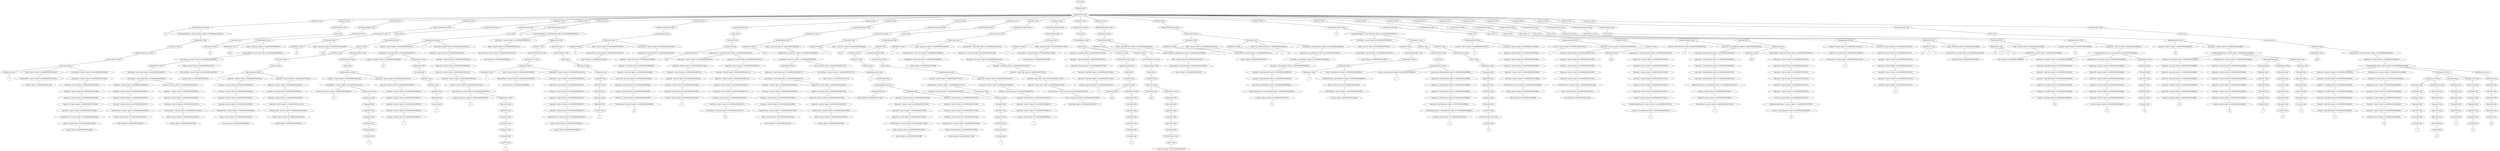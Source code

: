graph G {
50909928 [label="AST None"];
50912952 [label="AST None"];
50909928 -- 50912952;
50912952 [label="Program None"];
50941400 [label="Program None"];
50912952 -- 50941400;
50941400 [label="StatementList None"];
46205640 [label="StatementList None"];
50941400 -- 46205640;
46205640 [label="Statement None"];
46205920 [label="Statement None"];
46205640 -- 46205920;
46205920 [label="ProcedureStatement None"];
10288998526808633897 [label=p1];
46205920 -- 10288998526808633897;
50712136 [label="ProcedureStatement None"];
46205920 -- 50712136;
50712136 [label="ProcedureDefinition <type.Procedure object at 0x0000000003094C88>"];
50711296 [label="ProcedureDefinition <type.Procedure object at 0x0000000003094C88>"];
50712136 -- 50711296;
50711296 [label="StatementList None"];
50710904 [label="StatementList None"];
50711296 -- 50710904;
50710904 [label="Statement None"];
50712024 [label="Statement None"];
50710904 -- 50712024;
50712024 [label="DeclarationStatement None"];
50711072 [label="DeclarationStatement None"];
50712024 -- 50711072;
50711072 [label="DeclarationList None"];
50711240 [label="DeclarationList None"];
50711072 -- 50711240;
50711240 [label="Declaration None"];
50710960 [label="Declaration None"];
50711240 -- 50710960;
50710960 [label="IdentifierList None"];
12282632432840429175 [label=x];
50710960 -- 12282632432840429175;
50711016 [label="Declaration None"];
50711240 -- 50711016;
50711016 [label="Mode <type.Int object at 0x000000000305CA58>"];
46205416 [label="Mode <type.Int object at 0x000000000305CA58>"];
50711016 -- 46205416;
46205416 [label="DiscreteMode <type.Int object at 0x000000000305CA58>"];
11598844997841771980 [label=<type.Int object at 0x000000000305CA58>];
46205416 -- 11598844997841771980;
50711856 [label="Declaration None"];
50711240 -- 50711856;
50711856 [label="Initialization <type.Int object at 0x000000000305CBA8>"];
50711800 [label="Initialization <type.Int object at 0x000000000305CBA8>"];
50711856 -- 50711800;
50711800 [label="Expression <type.Int object at 0x000000000305CBA8>"];
50711744 [label="Expression <type.Int object at 0x000000000305CBA8>"];
50711800 -- 50711744;
50711744 [label="Operand0 <type.Int object at 0x000000000305CBA8>"];
50711688 [label="Operand0 <type.Int object at 0x000000000305CBA8>"];
50711744 -- 50711688;
50711688 [label="Operand1 <type.Int object at 0x000000000305CBA8>"];
50711632 [label="Operand1 <type.Int object at 0x000000000305CBA8>"];
50711688 -- 50711632;
50711632 [label="Operand2 <type.Int object at 0x000000000305CBA8>"];
50711576 [label="Operand2 <type.Int object at 0x000000000305CBA8>"];
50711632 -- 50711576;
50711576 [label="Operand3 <type.Int object at 0x000000000305CBA8>"];
50711352 [label="Operand3 <type.Int object at 0x000000000305CBA8>"];
50711576 -- 50711352;
50711352 [label="Operand4 <type.Int object at 0x000000000305CBA8>"];
50711408 [label="Operand4 <type.Int object at 0x000000000305CBA8>"];
50711352 -- 50711408;
50711408 [label="PrimitiveValue <type.Int object at 0x000000000305CBA8>"];
50711184 [label="PrimitiveValue <type.Int object at 0x000000000305CBA8>"];
50711408 -- 50711184;
50711184 [label="Literal <type.Int object at 0x000000000305CBA8>"];
10448691342667972372 [label=<type.Int object at 0x000000000305CBA8>];
50711184 -- 10448691342667972372;
50711912 [label="StatementList None"];
50941400 -- 50711912;
50711912 [label="Statement None"];
50710736 [label="Statement None"];
50711912 -- 50710736;
50710736 [label="ActionStatement None"];
50712192 [label="ActionStatement None"];
50710736 -- 50712192;
50712192 [label="Action None"];
50712360 [label="Action None"];
50712192 -- 50712360;
50712360 [label="CallAction None"];
46205752 [label="CallAction None"];
50712360 -- 46205752;
46205752 [label="ProcedureCall None"];
13168189228253205278 [label=p1];
46205752 -- 13168189228253205278;
50712080 [label="StatementList None"];
50941400 -- 50712080;
50712080 [label="Statement None"];
50737280 [label="Statement None"];
50712080 -- 50737280;
50737280 [label="NewModeStatement None"];
46205360 [label="NewModeStatement None"];
50737280 -- 46205360;
46205360 [label="NewModeList None"];
50738680 [label="NewModeList None"];
46205360 -- 50738680;
50738680 [label="ModeDefinition None"];
46205864 [label="ModeDefinition None"];
50738680 -- 46205864;
46205864 [label="IdentifierList None"];
12195584689101192601 [label=vector];
46205864 -- 12195584689101192601;
50738624 [label="ModeDefinition None"];
50738680 -- 50738624;
50738624 [label="Mode <type.Array object at 0x0000000003094F98>"];
50710848 [label="Mode <type.Array object at 0x0000000003094F98>"];
50738624 -- 50710848;
50710848 [label="CompositeMode <type.Array object at 0x0000000003094F98>"];
50738232 [label="CompositeMode <type.Array object at 0x0000000003094F98>"];
50710848 -- 50738232;
50738232 [label="ArrayMode <type.Array object at 0x0000000003094F98>"];
50738288 [label="ArrayMode <type.Array object at 0x0000000003094F98>"];
50738232 -- 50738288;
50738288 [label="IndexModeList None"];
50737728 [label="IndexModeList None"];
50738288 -- 50737728;
50737728 [label="IndexMode <type.Range object at 0x0000000003094F60>"];
50738176 [label="IndexMode <type.Range object at 0x0000000003094F60>"];
50737728 -- 50738176;
50738176 [label="LiteralRange <type.Range object at 0x0000000003094F60>"];
50737616 [label="LiteralRange <type.Range object at 0x0000000003094F60>"];
50738176 -- 50737616;
50737616 [label="Operand1 <type.Int object at 0x00000000030630F0>"];
50737560 [label="Operand1 <type.Int object at 0x00000000030630F0>"];
50737616 -- 50737560;
50737560 [label="Operand2 <type.Int object at 0x00000000030630F0>"];
50737504 [label="Operand2 <type.Int object at 0x00000000030630F0>"];
50737560 -- 50737504;
50737504 [label="Operand3 <type.Int object at 0x00000000030630F0>"];
50712416 [label="Operand3 <type.Int object at 0x00000000030630F0>"];
50737504 -- 50712416;
50712416 [label="Operand4 <type.Int object at 0x00000000030630F0>"];
50737336 [label="Operand4 <type.Int object at 0x00000000030630F0>"];
50712416 -- 50737336;
50737336 [label="PrimitiveValue <type.Int object at 0x00000000030630F0>"];
50711968 [label="PrimitiveValue <type.Int object at 0x00000000030630F0>"];
50737336 -- 50711968;
50711968 [label="Literal <type.Int object at 0x00000000030630F0>"];
10952124017580604603 [label=<type.Int object at 0x00000000030630F0>];
50711968 -- 10952124017580604603;
50738120 [label="LiteralRange <type.Range object at 0x0000000003094F60>"];
50738176 -- 50738120;
50738120 [label="Operand1 <type.Int object at 0x00000000030632E8>"];
50738064 [label="Operand1 <type.Int object at 0x00000000030632E8>"];
50738120 -- 50738064;
50738064 [label="Operand2 <type.Int object at 0x00000000030632E8>"];
50738008 [label="Operand2 <type.Int object at 0x00000000030632E8>"];
50738064 -- 50738008;
50738008 [label="Operand3 <type.Int object at 0x00000000030632E8>"];
50737784 [label="Operand3 <type.Int object at 0x00000000030632E8>"];
50738008 -- 50737784;
50737784 [label="Operand4 <type.Int object at 0x00000000030632E8>"];
50737840 [label="Operand4 <type.Int object at 0x00000000030632E8>"];
50737784 -- 50737840;
50737840 [label="PrimitiveValue <type.Int object at 0x00000000030632E8>"];
50737672 [label="PrimitiveValue <type.Int object at 0x00000000030632E8>"];
50737840 -- 50737672;
50737672 [label="Literal <type.Int object at 0x00000000030632E8>"];
11379161225032508884 [label=<type.Int object at 0x00000000030632E8>];
50737672 -- 11379161225032508884;
50738400 [label="ArrayMode <type.Array object at 0x0000000003094F98>"];
50738232 -- 50738400;
50738400 [label="Mode <type.Int object at 0x0000000003063550>"];
50738344 [label="Mode <type.Int object at 0x0000000003063550>"];
50738400 -- 50738344;
50738344 [label="DiscreteMode <type.Int object at 0x0000000003063550>"];
12411785068010135822 [label=<type.Int object at 0x0000000003063550>];
50738344 -- 12411785068010135822;
50737952 [label="StatementList None"];
50941400 -- 50737952;
50737952 [label="Statement None"];
50738904 [label="Statement None"];
50737952 -- 50738904;
50738904 [label="DeclarationStatement None"];
50711520 [label="DeclarationStatement None"];
50738904 -- 50711520;
50711520 [label="DeclarationList None"];
50738792 [label="DeclarationList None"];
50711520 -- 50738792;
50738792 [label="Declaration None"];
50712248 [label="Declaration None"];
50738792 -- 50712248;
50712248 [label="IdentifierList None"];
9822398897674615362 [label=x1];
50712248 -- 9822398897674615362;
50737448 [label="Declaration None"];
50738792 -- 50737448;
50737448 [label="Mode <type.Array object at 0x0000000003094F98>"];
12615811326620819565 [label=vector];
50737448 -- 12615811326620819565;
50739016 [label="StatementList None"];
50941400 -- 50739016;
50739016 [label="Statement None"];
50758152 [label="Statement None"];
50739016 -- 50758152;
50758152 [label="ActionStatement None"];
50739744 [label="ActionStatement None"];
50758152 -- 50739744;
50739744 [label="Action None"];
50739072 [label="Action None"];
50739744 -- 50739072;
50739072 [label="BracketedAction None"];
50741032 [label="BracketedAction None"];
50739072 -- 50741032;
50741032 [label="DoAction None"];
50739184 [label="DoAction None"];
50741032 -- 50739184;
50739184 [label="ControlPart None"];
50740360 [label="ControlPart None"];
50739184 -- 50740360;
50740360 [label="ForControl None"];
50739240 [label="ForControl None"];
50740360 -- 50739240;
50739240 [label="Iteration None"];
50740416 [label="Iteration None"];
50739240 -- 50740416;
50740416 [label="StepEnumeration None"];
9392296893477627965 [label=i];
50740416 -- 9392296893477627965;
50739632 [label="StepEnumeration None"];
50740416 -- 50739632;
50739632 [label="Operand0 <type.Int object at 0x00000000030638D0>"];
50739576 [label="Operand0 <type.Int object at 0x00000000030638D0>"];
50739632 -- 50739576;
50739576 [label="Operand1 <type.Int object at 0x00000000030638D0>"];
50739128 [label="Operand1 <type.Int object at 0x00000000030638D0>"];
50739576 -- 50739128;
50739128 [label="Operand2 <type.Int object at 0x00000000030638D0>"];
50712528 [label="Operand2 <type.Int object at 0x00000000030638D0>"];
50739128 -- 50712528;
50712528 [label="Operand3 <type.Int object at 0x00000000030638D0>"];
50738960 [label="Operand3 <type.Int object at 0x00000000030638D0>"];
50712528 -- 50738960;
50738960 [label="Operand4 <type.Int object at 0x00000000030638D0>"];
50739352 [label="Operand4 <type.Int object at 0x00000000030638D0>"];
50738960 -- 50739352;
50739352 [label="PrimitiveValue <type.Int object at 0x00000000030638D0>"];
50710792 [label="PrimitiveValue <type.Int object at 0x00000000030638D0>"];
50739352 -- 50710792;
50710792 [label="Literal <type.Int object at 0x00000000030638D0>"];
12569423528697100798 [label=<type.Int object at 0x00000000030638D0>];
50710792 -- 12569423528697100798;
50740192 [label="StepEnumeration None"];
50740416 -- 50740192;
50740192 [label="Operand0 <type.Int object at 0x0000000003063AC8>"];
50740136 [label="Operand0 <type.Int object at 0x0000000003063AC8>"];
50740192 -- 50740136;
50740136 [label="Operand1 <type.Int object at 0x0000000003063AC8>"];
50740080 [label="Operand1 <type.Int object at 0x0000000003063AC8>"];
50740136 -- 50740080;
50740080 [label="Operand2 <type.Int object at 0x0000000003063AC8>"];
50740024 [label="Operand2 <type.Int object at 0x0000000003063AC8>"];
50740080 -- 50740024;
50740024 [label="Operand3 <type.Int object at 0x0000000003063AC8>"];
50739800 [label="Operand3 <type.Int object at 0x0000000003063AC8>"];
50740024 -- 50739800;
50739800 [label="Operand4 <type.Int object at 0x0000000003063AC8>"];
50739856 [label="Operand4 <type.Int object at 0x0000000003063AC8>"];
50739800 -- 50739856;
50739856 [label="PrimitiveValue <type.Int object at 0x0000000003063AC8>"];
50739688 [label="PrimitiveValue <type.Int object at 0x0000000003063AC8>"];
50739856 -- 50739688;
50739688 [label="Literal <type.Int object at 0x0000000003063AC8>"];
12203029397953123323 [label=<type.Int object at 0x0000000003063AC8>];
50739688 -- 12203029397953123323;
50740472 [label="DoAction None"];
50741032 -- 50740472;
50740472 [label="ActionStatementList None"];
50757928 [label="ActionStatementList None"];
50740472 -- 50757928;
50757928 [label="ActionStatement None"];
50741088 [label="ActionStatement None"];
50757928 -- 50741088;
50741088 [label="Action None"];
50757816 [label="Action None"];
50741088 -- 50757816;
50757816 [label="AssignmentAction None"];
50738568 [label="AssignmentAction None"];
50757816 -- 50738568;
50738568 [label="Location <type.Int object at 0x0000000003063550>"];
50740864 [label="Location <type.Int object at 0x0000000003063550>"];
50738568 -- 50740864;
50740864 [label="ArrayElement <type.Int object at 0x0000000003063550>"];
50739296 [label="ArrayElement <type.Int object at 0x0000000003063550>"];
50740864 -- 50739296;
50739296 [label="Location <type.Array object at 0x0000000003094F98>"];
13690757403060141709 [label=x1];
50739296 -- 13690757403060141709;
50740808 [label="ArrayElement <type.Int object at 0x0000000003063550>"];
50740864 -- 50740808;
50740808 [label="ExpressionList None"];
50740752 [label="ExpressionList None"];
50740808 -- 50740752;
50740752 [label="Expression None"];
50740696 [label="Expression None"];
50740752 -- 50740696;
50740696 [label="Operand0 None"];
50740640 [label="Operand0 None"];
50740696 -- 50740640;
50740640 [label="Operand1 None"];
50740304 [label="Operand1 None"];
50740640 -- 50740304;
50740304 [label="Operand2 None"];
50740248 [label="Operand2 None"];
50740304 -- 50740248;
50740248 [label="Operand3 None"];
50740584 [label="Operand3 None"];
50740248 -- 50740584;
50740584 [label="Operand4 None"];
50739464 [label="Operand4 None"];
50740584 -- 50739464;
50739464 [label="Location None"];
11452586678772333457 [label=i];
50739464 -- 11452586678772333457;
50757760 [label="AssignmentAction None"];
50757816 -- 50757760;
50757760 [label="Expression <type.Int object at 0x000000000309B1D0>"];
50757704 [label="Expression <type.Int object at 0x000000000309B1D0>"];
50757760 -- 50757704;
50757704 [label="Operand0 <type.Int object at 0x000000000309B1D0>"];
50741200 [label="Operand0 <type.Int object at 0x000000000309B1D0>"];
50757704 -- 50741200;
50741200 [label="Operand1 <type.Int object at 0x000000000309B1D0>"];
50741144 [label="Operand1 <type.Int object at 0x000000000309B1D0>"];
50741200 -- 50741144;
50741144 [label="Operand2 <type.Int object at 0x000000000309B1D0>"];
50739520 [label="Operand2 <type.Int object at 0x000000000309B1D0>"];
50741144 -- 50739520;
50739520 [label="Operand3 <type.Int object at 0x000000000309B1D0>"];
50740920 [label="Operand3 <type.Int object at 0x000000000309B1D0>"];
50739520 -- 50740920;
50740920 [label="Operand4 <type.Int object at 0x000000000309B1D0>"];
50740976 [label="Operand4 <type.Int object at 0x000000000309B1D0>"];
50740920 -- 50740976;
50740976 [label="Location <type.Int object at 0x000000000309B1D0>"];
12456625334424236957 [label=i];
50740976 -- 12456625334424236957;
50760000 [label="StatementList None"];
50941400 -- 50760000;
50760000 [label="Statement None"];
50759944 [label="Statement None"];
50760000 -- 50759944;
50759944 [label="ActionStatement None"];
50758880 [label="ActionStatement None"];
50759944 -- 50758880;
50758880 [label="Action None"];
50759832 [label="Action None"];
50758880 -- 50759832;
50759832 [label="AssignmentAction None"];
50758208 [label="AssignmentAction None"];
50759832 -- 50758208;
50758208 [label="Location <type.Int object at 0x0000000003063550>"];
50758656 [label="Location <type.Int object at 0x0000000003063550>"];
50758208 -- 50758656;
50758656 [label="ArrayElement <type.Int object at 0x0000000003063550>"];
50737224 [label="ArrayElement <type.Int object at 0x0000000003063550>"];
50758656 -- 50737224;
50737224 [label="Location <type.Array object at 0x0000000003094F98>"];
9885392928092038335 [label=x1];
50737224 -- 9885392928092038335;
50758600 [label="ArrayElement <type.Int object at 0x0000000003063550>"];
50758656 -- 50758600;
50758600 [label="ExpressionList None"];
50758544 [label="ExpressionList None"];
50758600 -- 50758544;
50758544 [label="Expression None"];
50758488 [label="Expression None"];
50758544 -- 50758488;
50758488 [label="Operand0 None"];
50758432 [label="Operand0 None"];
50758488 -- 50758432;
50758432 [label="Operand1 None"];
50758376 [label="Operand1 None"];
50758432 -- 50758376;
50758376 [label="Operand2 None"];
50738456 [label="Operand2 None"];
50758376 -- 50738456;
50738456 [label="Operand3 None"];
50757872 [label="Operand3 None"];
50738456 -- 50757872;
50757872 [label="Operand4 None"];
50758040 [label="Operand4 None"];
50757872 -- 50758040;
50758040 [label="Location None"];
9830979485550244117 [label=i];
50758040 -- 9830979485550244117;
9996603031171289738 [label="+"];
50759832 -- 9996603031171289738;
50759776 [label="AssignmentAction None"];
50759832 -- 50759776;
50759776 [label="Expression <type.Int object at 0x0000000003063550>"];
50759160 [label="Expression <type.Int object at 0x0000000003063550>"];
50759776 -- 50759160;
50759160 [label="Operand0 <type.Int object at 0x0000000003063550>"];
50759552 [label="Operand0 <type.Int object at 0x0000000003063550>"];
50759160 -- 50759552;
50759552 [label="Operand1 <type.Int object at 0x0000000003063550>"];
50758992 [label="Operand1 <type.Int object at 0x0000000003063550>"];
50759552 -- 50758992;
50758992 [label="Operand2 <type.Int object at 0x0000000003063550>"];
50759720 [label="Operand2 <type.Int object at 0x0000000003063550>"];
50758992 -- 50759720;
50759720 [label="Operand3 <type.Int object at 0x0000000003063550>"];
50759608 [label="Operand3 <type.Int object at 0x0000000003063550>"];
50759720 -- 50759608;
50759608 [label="Operand4 <type.Int object at 0x0000000003063550>"];
50758264 [label="Operand4 <type.Int object at 0x0000000003063550>"];
50759608 -- 50758264;
50758264 [label="Location <type.Int object at 0x0000000003063550>"];
50759496 [label="Location <type.Int object at 0x0000000003063550>"];
50758264 -- 50759496;
50759496 [label="ArrayElement <type.Int object at 0x0000000003063550>"];
50758768 [label="ArrayElement <type.Int object at 0x0000000003063550>"];
50759496 -- 50758768;
50758768 [label="Location <type.Array object at 0x0000000003094F98>"];
13202717864080058151 [label=x1];
50758768 -- 13202717864080058151;
50759440 [label="ArrayElement <type.Int object at 0x0000000003063550>"];
50759496 -- 50759440;
50759440 [label="ExpressionList None"];
50759384 [label="ExpressionList None"];
50759440 -- 50759384;
50759384 [label="Expression None"];
50759328 [label="Expression None"];
50759384 -- 50759328;
50759328 [label="Operand0 None"];
50759272 [label="Operand0 None"];
50759328 -- 50759272;
50759272 [label="Operand1 None"];
50759216 [label="Operand1 None"];
50759272 -- 50759216;
50759216 [label="Operand2 None"];
50759048 [label="Operand2 None"];
50759216 -- 50759048;
50759048 [label="Operand3 None"];
50759104 [label="Operand3 None"];
50759048 -- 50759104;
50759104 [label="Operand4 None"];
50758320 [label="Operand4 None"];
50759104 -- 50758320;
50758320 [label="Location None"];
10791097502200683049 [label=j];
50758320 -- 10791097502200683049;
50760056 [label="StatementList None"];
50941400 -- 50760056;
50760056 [label="Statement None"];
50760896 [label="Statement None"];
50760056 -- 50760896;
50760896 [label="ProcedureStatement None"];
9654585654686020769 [label=p2];
50760896 -- 9654585654686020769;
50757984 [label="ProcedureStatement None"];
50760896 -- 50757984;
50757984 [label="ProcedureDefinition <type.Procedure object at 0x0000000003094F28>"];
50760112 [label="ProcedureDefinition <type.Procedure object at 0x0000000003094F28>"];
50757984 -- 50760112;
50760112 [label="ResultSpec <type.Int object at 0x0000000003068C18>"];
50760616 [label="ResultSpec <type.Int object at 0x0000000003068C18>"];
50760112 -- 50760616;
50760616 [label="Mode <type.Int object at 0x0000000003068C18>"];
50739968 [label="Mode <type.Int object at 0x0000000003068C18>"];
50760616 -- 50739968;
50739968 [label="DiscreteMode <type.Int object at 0x0000000003068C18>"];
9466619234434939894 [label=<type.Int object at 0x0000000003068C18>];
50739968 -- 9466619234434939894;
50774088 [label="ProcedureDefinition <type.Procedure object at 0x0000000003094F28>"];
50757984 -- 50774088;
50774088 [label="StatementList None"];
50760952 [label="StatementList None"];
50774088 -- 50760952;
50760952 [label="Statement None"];
50774144 [label="Statement None"];
50760952 -- 50774144;
50774144 [label="DeclarationStatement None"];
50760448 [label="DeclarationStatement None"];
50774144 -- 50760448;
50760448 [label="DeclarationList None"];
50760560 [label="DeclarationList None"];
50760448 -- 50760560;
50760560 [label="Declaration None"];
50761008 [label="Declaration None"];
50760560 -- 50761008;
50761008 [label="IdentifierList None"];
11929431062088503896 [label=x];
50761008 -- 11929431062088503896;
50761064 [label="Declaration None"];
50760560 -- 50761064;
50761064 [label="Mode <type.Int object at 0x0000000003068DD8>"];
50760784 [label="Mode <type.Int object at 0x0000000003068DD8>"];
50761064 -- 50760784;
50760784 [label="DiscreteMode <type.Int object at 0x0000000003068DD8>"];
12253317710590282878 [label=<type.Int object at 0x0000000003068DD8>];
50760784 -- 12253317710590282878;
50761624 [label="Declaration None"];
50760560 -- 50761624;
50761624 [label="Initialization <type.Int object at 0x0000000003068E10>"];
50761568 [label="Initialization <type.Int object at 0x0000000003068E10>"];
50761624 -- 50761568;
50761568 [label="Expression <type.Int object at 0x0000000003068E10>"];
50761512 [label="Expression <type.Int object at 0x0000000003068E10>"];
50761568 -- 50761512;
50761512 [label="Operand0 <type.Int object at 0x0000000003068E10>"];
50761456 [label="Operand0 <type.Int object at 0x0000000003068E10>"];
50761512 -- 50761456;
50761456 [label="Operand1 <type.Int object at 0x0000000003068E10>"];
50761400 [label="Operand1 <type.Int object at 0x0000000003068E10>"];
50761456 -- 50761400;
50761400 [label="Operand2 <type.Int object at 0x0000000003068E10>"];
50761344 [label="Operand2 <type.Int object at 0x0000000003068E10>"];
50761400 -- 50761344;
50761344 [label="Operand3 <type.Int object at 0x0000000003068E10>"];
50760672 [label="Operand3 <type.Int object at 0x0000000003068E10>"];
50761344 -- 50760672;
50760672 [label="Operand4 <type.Int object at 0x0000000003068E10>"];
50761120 [label="Operand4 <type.Int object at 0x0000000003068E10>"];
50760672 -- 50761120;
50761120 [label="PrimitiveValue <type.Int object at 0x0000000003068E10>"];
50760504 [label="PrimitiveValue <type.Int object at 0x0000000003068E10>"];
50761120 -- 50760504;
50760504 [label="Literal <type.Int object at 0x0000000003068E10>"];
10390212095020308291 [label=<type.Int object at 0x0000000003068E10>];
50760504 -- 10390212095020308291;
50774760 [label="StatementList None"];
50774088 -- 50774760;
50774760 [label="Statement None"];
50774704 [label="Statement None"];
50774760 -- 50774704;
50774704 [label="ActionStatement None"];
50774200 [label="ActionStatement None"];
50774704 -- 50774200;
50774200 [label="Action None"];
50774592 [label="Action None"];
50774200 -- 50774592;
50774592 [label="ReturnAction None"];
50774536 [label="ReturnAction None"];
50774592 -- 50774536;
50774536 [label="Expression None"];
50774480 [label="Expression None"];
50774536 -- 50774480;
50774480 [label="Operand0 None"];
50774424 [label="Operand0 None"];
50774480 -- 50774424;
50774424 [label="Operand1 None"];
50774368 [label="Operand1 None"];
50774424 -- 50774368;
50774368 [label="Operand2 None"];
50761680 [label="Operand2 None"];
50774368 -- 50761680;
50761680 [label="Operand3 None"];
50761288 [label="Operand3 None"];
50761680 -- 50761288;
50761288 [label="Operand4 None"];
50774256 [label="Operand4 None"];
50761288 -- 50774256;
50774256 [label="Location None"];
13117285389102603116 [label=x];
50774256 -- 13117285389102603116;
50775152 [label="StatementList None"];
50941400 -- 50775152;
50775152 [label="Statement None"];
50775712 [label="Statement None"];
50775152 -- 50775712;
50775712 [label="DeclarationStatement None"];
50759664 [label="DeclarationStatement None"];
50775712 -- 50759664;
50759664 [label="DeclarationList None"];
50760224 [label="DeclarationList None"];
50759664 -- 50760224;
50760224 [label="Declaration None"];
50759888 [label="Declaration None"];
50760224 -- 50759888;
50759888 [label="IdentifierList None"];
10762948511973493943 [label=y1];
50759888 -- 10762948511973493943;
50774984 [label="Declaration None"];
50760224 -- 50774984;
50774984 [label="Mode <type.Int object at 0x000000000306C400>"];
50760392 [label="Mode <type.Int object at 0x000000000306C400>"];
50774984 -- 50760392;
50760392 [label="DiscreteMode <type.Int object at 0x000000000306C400>"];
13434031307379433179 [label=<type.Int object at 0x000000000306C400>];
50760392 -- 13434031307379433179;
50775544 [label="Declaration None"];
50760224 -- 50775544;
50775544 [label="Initialization <type.Null object at 0x0000000003094D68>"];
50775488 [label="Initialization <type.Null object at 0x0000000003094D68>"];
50775544 -- 50775488;
50775488 [label="Expression <type.Null object at 0x0000000003094D68>"];
50775432 [label="Expression <type.Null object at 0x0000000003094D68>"];
50775488 -- 50775432;
50775432 [label="Operand0 <type.Null object at 0x0000000003094D68>"];
50775376 [label="Operand0 <type.Null object at 0x0000000003094D68>"];
50775432 -- 50775376;
50775376 [label="Operand1 <type.Null object at 0x0000000003094D68>"];
50775208 [label="Operand1 <type.Null object at 0x0000000003094D68>"];
50775376 -- 50775208;
50775208 [label="Operand2 <type.Null object at 0x0000000003094D68>"];
50774648 [label="Operand2 <type.Null object at 0x0000000003094D68>"];
50775208 -- 50774648;
50774648 [label="Operand3 <type.Null object at 0x0000000003094D68>"];
50775320 [label="Operand3 <type.Null object at 0x0000000003094D68>"];
50774648 -- 50775320;
50775320 [label="Operand4 <type.Null object at 0x0000000003094D68>"];
50774872 [label="Operand4 <type.Null object at 0x0000000003094D68>"];
50775320 -- 50774872;
50774872 [label="Location <type.Null object at 0x0000000003094D68>"];
50774312 [label="Location <type.Null object at 0x0000000003094D68>"];
50774872 -- 50774312;
50774312 [label="CallAction <type.Null object at 0x0000000003094D68>"];
50758824 [label="CallAction <type.Null object at 0x0000000003094D68>"];
50774312 -- 50758824;
50758824 [label="ProcedureCall <type.Null object at 0x0000000003094D68>"];
9496655316896922402 [label=p1];
50758824 -- 9496655316896922402;
50775600 [label="StatementList None"];
50941400 -- 50775600;
50775600 [label="Statement None"];
50776160 [label="Statement None"];
50775600 -- 50776160;
50776160 [label="ActionStatement None"];
50777056 [label="ActionStatement None"];
50776160 -- 50777056;
50777056 [label="Action None"];
50760336 [label="Action None"];
50777056 -- 50760336;
50760336 [label="CallAction None"];
50776272 [label="CallAction None"];
50760336 -- 50776272;
50776272 [label="BuiltinCall None"];
50760168 [label="BuiltinCall None"];
50776272 -- 50760168;
50760168 [label="BuiltinName None"];
12059856097642525328 [label=print];
50760168 -- 12059856097642525328;
50776888 [label="BuiltinCall None"];
50776272 -- 50776888;
50776888 [label="ExpressionList <type.Parameters object at 0x000000000309B198>"];
50776104 [label="ExpressionList <type.Parameters object at 0x000000000309B198>"];
50776888 -- 50776104;
50776104 [label="Expression <type.Int object at 0x000000000306C400>"];
50776048 [label="Expression <type.Int object at 0x000000000306C400>"];
50776104 -- 50776048;
50776048 [label="Operand0 <type.Int object at 0x000000000306C400>"];
50775992 [label="Operand0 <type.Int object at 0x000000000306C400>"];
50776048 -- 50775992;
50775992 [label="Operand1 <type.Int object at 0x000000000306C400>"];
50775936 [label="Operand1 <type.Int object at 0x000000000306C400>"];
50775992 -- 50775936;
50775936 [label="Operand2 <type.Int object at 0x000000000306C400>"];
50760280 [label="Operand2 <type.Int object at 0x000000000306C400>"];
50775936 -- 50760280;
50760280 [label="Operand3 <type.Int object at 0x000000000306C400>"];
50775824 [label="Operand3 <type.Int object at 0x000000000306C400>"];
50760280 -- 50775824;
50775824 [label="Operand4 <type.Int object at 0x000000000306C400>"];
50775768 [label="Operand4 <type.Int object at 0x000000000306C400>"];
50775824 -- 50775768;
50775768 [label="Location <type.Int object at 0x000000000306C400>"];
9515503918186227003 [label=y1];
50775768 -- 9515503918186227003;
50776832 [label="ExpressionList <type.Parameters object at 0x000000000309B198>"];
50776888 -- 50776832;
50776832 [label="Expression <type.Int object at 0x0000000003068C18>"];
50776776 [label="Expression <type.Int object at 0x0000000003068C18>"];
50776832 -- 50776776;
50776776 [label="Operand0 <type.Int object at 0x0000000003068C18>"];
50776720 [label="Operand0 <type.Int object at 0x0000000003068C18>"];
50776776 -- 50776720;
50776720 [label="Operand1 <type.Int object at 0x0000000003068C18>"];
50776552 [label="Operand1 <type.Int object at 0x0000000003068C18>"];
50776720 -- 50776552;
50776552 [label="Operand2 <type.Int object at 0x0000000003068C18>"];
50776496 [label="Operand2 <type.Int object at 0x0000000003068C18>"];
50776552 -- 50776496;
50776496 [label="Operand3 <type.Int object at 0x0000000003068C18>"];
50776664 [label="Operand3 <type.Int object at 0x0000000003068C18>"];
50776496 -- 50776664;
50776664 [label="Operand4 <type.Int object at 0x0000000003068C18>"];
50776328 [label="Operand4 <type.Int object at 0x0000000003068C18>"];
50776664 -- 50776328;
50776328 [label="Location <type.Int object at 0x0000000003068C18>"];
50776384 [label="Location <type.Int object at 0x0000000003068C18>"];
50776328 -- 50776384;
50776384 [label="CallAction <type.Int object at 0x0000000003068C18>"];
50776216 [label="CallAction <type.Int object at 0x0000000003068C18>"];
50776384 -- 50776216;
50776216 [label="ProcedureCall <type.Int object at 0x0000000003068C18>"];
11428544143768199678 [label=p2];
50776216 -- 11428544143768199678;
50776944 [label="StatementList None"];
50941400 -- 50776944;
50776944 [label="Statement None"];
50777616 [label="Statement None"];
50776944 -- 50777616;
50777616 [label="NewModeStatement None"];
50775096 [label="NewModeStatement None"];
50777616 -- 50775096;
50775096 [label="NewModeList None"];
50803488 [label="NewModeList None"];
50775096 -- 50803488;
50803488 [label="ModeDefinition None"];
50777224 [label="ModeDefinition None"];
50803488 -- 50777224;
50777224 [label="IdentifierList None"];
11762851523035979134 [label=vector];
50777224 -- 11762851523035979134;
50777448 [label="ModeDefinition None"];
50803488 -- 50777448;
50777448 [label="Mode <type.Array object at 0x000000000309B2B0>"];
50775880 [label="Mode <type.Array object at 0x000000000309B2B0>"];
50777448 -- 50775880;
50775880 [label="CompositeMode <type.Array object at 0x000000000309B2B0>"];
50803040 [label="CompositeMode <type.Array object at 0x000000000309B2B0>"];
50775880 -- 50803040;
50803040 [label="ArrayMode <type.Array object at 0x000000000309B2B0>"];
50803096 [label="ArrayMode <type.Array object at 0x000000000309B2B0>"];
50803040 -- 50803096;
50803096 [label="IndexModeList None"];
50777896 [label="IndexModeList None"];
50803096 -- 50777896;
50777896 [label="IndexMode <type.Range object at 0x000000000309B278>"];
50802984 [label="IndexMode <type.Range object at 0x000000000309B278>"];
50777896 -- 50802984;
50802984 [label="LiteralRange <type.Range object at 0x000000000309B278>"];
50777784 [label="LiteralRange <type.Range object at 0x000000000309B278>"];
50802984 -- 50777784;
50777784 [label="Operand1 <type.Int object at 0x000000000306CDD8>"];
50777728 [label="Operand1 <type.Int object at 0x000000000306CDD8>"];
50777784 -- 50777728;
50777728 [label="Operand2 <type.Int object at 0x000000000306CDD8>"];
50777672 [label="Operand2 <type.Int object at 0x000000000306CDD8>"];
50777728 -- 50777672;
50777672 [label="Operand3 <type.Int object at 0x000000000306CDD8>"];
50774928 [label="Operand3 <type.Int object at 0x000000000306CDD8>"];
50777672 -- 50774928;
50774928 [label="Operand4 <type.Int object at 0x000000000306CDD8>"];
50777504 [label="Operand4 <type.Int object at 0x000000000306CDD8>"];
50774928 -- 50777504;
50777504 [label="PrimitiveValue <type.Int object at 0x000000000306CDD8>"];
50777168 [label="PrimitiveValue <type.Int object at 0x000000000306CDD8>"];
50777504 -- 50777168;
50777168 [label="Literal <type.Int object at 0x000000000306CDD8>"];
10359507190495729207 [label=<type.Int object at 0x000000000306CDD8>];
50777168 -- 10359507190495729207;
50802928 [label="LiteralRange <type.Range object at 0x000000000309B278>"];
50802984 -- 50802928;
50802928 [label="Operand1 <type.Int object at 0x000000000306CFD0>"];
50802872 [label="Operand1 <type.Int object at 0x000000000306CFD0>"];
50802928 -- 50802872;
50802872 [label="Operand2 <type.Int object at 0x000000000306CFD0>"];
50802816 [label="Operand2 <type.Int object at 0x000000000306CFD0>"];
50802872 -- 50802816;
50802816 [label="Operand3 <type.Int object at 0x000000000306CFD0>"];
50777952 [label="Operand3 <type.Int object at 0x000000000306CFD0>"];
50802816 -- 50777952;
50777952 [label="Operand4 <type.Int object at 0x000000000306CFD0>"];
50778008 [label="Operand4 <type.Int object at 0x000000000306CFD0>"];
50777952 -- 50778008;
50778008 [label="PrimitiveValue <type.Int object at 0x000000000306CFD0>"];
50777840 [label="PrimitiveValue <type.Int object at 0x000000000306CFD0>"];
50778008 -- 50777840;
50777840 [label="Literal <type.Int object at 0x000000000306CFD0>"];
12077510937357298809 [label=<type.Int object at 0x000000000306CFD0>];
50777840 -- 12077510937357298809;
50803208 [label="ArrayMode <type.Array object at 0x000000000309B2B0>"];
50803040 -- 50803208;
50803208 [label="Mode <type.Int object at 0x0000000003073278>"];
50803152 [label="Mode <type.Int object at 0x0000000003073278>"];
50803208 -- 50803152;
50803152 [label="DiscreteMode <type.Int object at 0x0000000003073278>"];
11885903922378943707 [label=<type.Int object at 0x0000000003073278>];
50803152 -- 11885903922378943707;
50777392 [label="StatementList None"];
50941400 -- 50777392;
50777392 [label="Statement None"];
50803656 [label="Statement None"];
50777392 -- 50803656;
50803656 [label="DeclarationStatement None"];
50777112 [label="DeclarationStatement None"];
50803656 -- 50777112;
50777112 [label="DeclarationList None"];
50803544 [label="DeclarationList None"];
50777112 -- 50803544;
50803544 [label="Declaration None"];
50777000 [label="Declaration None"];
50803544 -- 50777000;
50777000 [label="IdentifierList None"];
13187195830850043669 [label=v];
50777000 -- 13187195830850043669;
50803432 [label="Declaration None"];
50803544 -- 50803432;
50803432 [label="Mode <type.Array object at 0x000000000309B2B0>"];
12171364116094809945 [label=vector];
50803432 -- 12171364116094809945;
50803768 [label="StatementList None"];
50941400 -- 50803768;
50803768 [label="Statement None"];
50806568 [label="Statement None"];
50803768 -- 50806568;
50806568 [label="ActionStatement None"];
50805392 [label="ActionStatement None"];
50806568 -- 50805392;
50805392 [label="Action None"];
50803824 [label="Action None"];
50805392 -- 50803824;
50803824 [label="BracketedAction None"];
50805896 [label="BracketedAction None"];
50803824 -- 50805896;
50805896 [label="DoAction None"];
50803936 [label="DoAction None"];
50805896 -- 50803936;
50803936 [label="ControlPart None"];
50804216 [label="ControlPart None"];
50803936 -- 50804216;
50804216 [label="ForControl None"];
50803992 [label="ForControl None"];
50804216 -- 50803992;
50803992 [label="Iteration None"];
50805280 [label="Iteration None"];
50803992 -- 50805280;
50805280 [label="RangeEnumeration None"];
9744379345479888326 [label=i];
50805280 -- 9744379345479888326;
50803712 [label="RangeEnumeration None"];
50805280 -- 50803712;
50803712 [label="DiscreteMode None"];
50804664 [label="DiscreteMode None"];
50803712 -- 50804664;
50804664 [label="DiscreteRangeMode None"];
50776608 [label="DiscreteRangeMode None"];
50804664 -- 50776608;
50776608 [label="DiscreteMode None"];
13275510033353572205 [label=<type.Int object at 0x0000000003073630>];
50776608 -- 13275510033353572205;
50805112 [label="DiscreteRangeMode None"];
50804664 -- 50805112;
50805112 [label="LiteralRange None"];
50804552 [label="LiteralRange None"];
50805112 -- 50804552;
50804552 [label="Operand1 <type.Int object at 0x0000000003073668>"];
50804496 [label="Operand1 <type.Int object at 0x0000000003073668>"];
50804552 -- 50804496;
50804496 [label="Operand2 <type.Int object at 0x0000000003073668>"];
50804440 [label="Operand2 <type.Int object at 0x0000000003073668>"];
50804496 -- 50804440;
50804440 [label="Operand3 <type.Int object at 0x0000000003073668>"];
50777336 [label="Operand3 <type.Int object at 0x0000000003073668>"];
50804440 -- 50777336;
50777336 [label="Operand4 <type.Int object at 0x0000000003073668>"];
50803880 [label="Operand4 <type.Int object at 0x0000000003073668>"];
50777336 -- 50803880;
50803880 [label="PrimitiveValue <type.Int object at 0x0000000003073668>"];
50804160 [label="PrimitiveValue <type.Int object at 0x0000000003073668>"];
50803880 -- 50804160;
50804160 [label="Literal <type.Int object at 0x0000000003073668>"];
9757099891256710299 [label=<type.Int object at 0x0000000003073668>];
50804160 -- 9757099891256710299;
50805056 [label="LiteralRange None"];
50805112 -- 50805056;
50805056 [label="Operand1 <type.Int object at 0x0000000003073860>"];
50805000 [label="Operand1 <type.Int object at 0x0000000003073860>"];
50805056 -- 50805000;
50805000 [label="Operand2 <type.Int object at 0x0000000003073860>"];
50804944 [label="Operand2 <type.Int object at 0x0000000003073860>"];
50805000 -- 50804944;
50804944 [label="Operand3 <type.Int object at 0x0000000003073860>"];
50804720 [label="Operand3 <type.Int object at 0x0000000003073860>"];
50804944 -- 50804720;
50804720 [label="Operand4 <type.Int object at 0x0000000003073860>"];
50804776 [label="Operand4 <type.Int object at 0x0000000003073860>"];
50804720 -- 50804776;
50804776 [label="PrimitiveValue <type.Int object at 0x0000000003073860>"];
50804608 [label="PrimitiveValue <type.Int object at 0x0000000003073860>"];
50804776 -- 50804608;
50804608 [label="Literal <type.Int object at 0x0000000003073860>"];
12136906168455370789 [label=<type.Int object at 0x0000000003073860>];
50804608 -- 12136906168455370789;
50806400 [label="DoAction None"];
50805896 -- 50806400;
50806400 [label="ActionStatementList None"];
50806344 [label="ActionStatementList None"];
50806400 -- 50806344;
50806344 [label="ActionStatement None"];
50805952 [label="ActionStatement None"];
50806344 -- 50805952;
50805952 [label="Action None"];
50806232 [label="Action None"];
50805952 -- 50806232;
50806232 [label="AssignmentAction None"];
50803376 [label="AssignmentAction None"];
50806232 -- 50803376;
50803376 [label="Location <type.Int object at 0x0000000003073278>"];
50805728 [label="Location <type.Int object at 0x0000000003073278>"];
50803376 -- 50805728;
50805728 [label="ArrayElement <type.Int object at 0x0000000003073278>"];
50804048 [label="ArrayElement <type.Int object at 0x0000000003073278>"];
50805728 -- 50804048;
50804048 [label="Location <type.Array object at 0x000000000309B2B0>"];
13024431689012781256 [label=v];
50804048 -- 13024431689012781256;
50805672 [label="ArrayElement <type.Int object at 0x0000000003073278>"];
50805728 -- 50805672;
50805672 [label="ExpressionList None"];
50805616 [label="ExpressionList None"];
50805672 -- 50805616;
50805616 [label="Expression None"];
50805560 [label="Expression None"];
50805616 -- 50805560;
50805560 [label="Operand0 None"];
50805504 [label="Operand0 None"];
50805560 -- 50805504;
50805504 [label="Operand1 None"];
50805448 [label="Operand1 None"];
50805504 -- 50805448;
50805448 [label="Operand2 None"];
50804888 [label="Operand2 None"];
50805448 -- 50804888;
50804888 [label="Operand3 None"];
50805168 [label="Operand3 None"];
50804888 -- 50805168;
50805168 [label="Operand4 None"];
50804384 [label="Operand4 None"];
50805168 -- 50804384;
50804384 [label="Location None"];
11007400329232626524 [label=i];
50804384 -- 11007400329232626524;
50806176 [label="AssignmentAction None"];
50806232 -- 50806176;
50806176 [label="Expression <type.Int object at 0x000000000309B470>"];
50806120 [label="Expression <type.Int object at 0x000000000309B470>"];
50806176 -- 50806120;
50806120 [label="Operand0 <type.Int object at 0x000000000309B470>"];
50806064 [label="Operand0 <type.Int object at 0x000000000309B470>"];
50806120 -- 50806064;
50806064 [label="Operand1 <type.Int object at 0x000000000309B470>"];
50806008 [label="Operand1 <type.Int object at 0x000000000309B470>"];
50806064 -- 50806008;
50806008 [label="Operand2 <type.Int object at 0x000000000309B470>"];
50805224 [label="Operand2 <type.Int object at 0x000000000309B470>"];
50806008 -- 50805224;
50805224 [label="Operand3 <type.Int object at 0x000000000309B470>"];
50805784 [label="Operand3 <type.Int object at 0x000000000309B470>"];
50805224 -- 50805784;
50805784 [label="Operand4 <type.Int object at 0x000000000309B470>"];
50805840 [label="Operand4 <type.Int object at 0x000000000309B470>"];
50805784 -- 50805840;
50805840 [label="Location <type.Int object at 0x000000000309B470>"];
11997162368146556191 [label=i];
50805840 -- 11997162368146556191;
50806288 [label="StatementList None"];
50941400 -- 50806288;
50806288 [label="Statement None"];
50816112 [label="Statement None"];
50806288 -- 50816112;
50816112 [label="DeclarationStatement None"];
50802760 [label="DeclarationStatement None"];
50816112 -- 50802760;
50802760 [label="DeclarationList None"];
50815272 [label="DeclarationList None"];
50802760 -- 50815272;
50815272 [label="Declaration None"];
50806680 [label="Declaration None"];
50815272 -- 50806680;
50806680 [label="IdentifierList None"];
13217182895097302126 [label=s];
50806680 -- 13217182895097302126;
50803264 [label="Declaration None"];
50815272 -- 50803264;
50803264 [label="Mode <type.Chars object at 0x000000000309B390>"];
50806736 [label="Mode <type.Chars object at 0x000000000309B390>"];
50803264 -- 50806736;
50806736 [label="CompositeMode <type.Chars object at 0x000000000309B390>"];
50806624 [label="CompositeMode <type.Chars object at 0x000000000309B390>"];
50806736 -- 50806624;
50806624 [label="StringMode <type.Chars object at 0x000000000309B390>"];
12288099407919449621 [label=<type.Int object at 0x00000000030760B8>];
50806624 -- 12288099407919449621;
50815944 [label="Declaration None"];
50815272 -- 50815944;
50815944 [label="Initialization <type.Chars object at 0x0000000003076208>"];
50815888 [label="Initialization <type.Chars object at 0x0000000003076208>"];
50815944 -- 50815888;
50815888 [label="Expression <type.Chars object at 0x0000000003076208>"];
50815832 [label="Expression <type.Chars object at 0x0000000003076208>"];
50815888 -- 50815832;
50815832 [label="Operand0 <type.Chars object at 0x0000000003076208>"];
50815776 [label="Operand0 <type.Chars object at 0x0000000003076208>"];
50815832 -- 50815776;
50815776 [label="Operand1 <type.Chars object at 0x0000000003076208>"];
50815720 [label="Operand1 <type.Chars object at 0x0000000003076208>"];
50815776 -- 50815720;
50815720 [label="Operand2 <type.Chars object at 0x0000000003076208>"];
50815664 [label="Operand2 <type.Chars object at 0x0000000003076208>"];
50815720 -- 50815664;
50815664 [label="Operand3 <type.Chars object at 0x0000000003076208>"];
50815048 [label="Operand3 <type.Chars object at 0x0000000003076208>"];
50815664 -- 50815048;
50815048 [label="Operand4 <type.Chars object at 0x0000000003076208>"];
50815104 [label="Operand4 <type.Chars object at 0x0000000003076208>"];
50815048 -- 50815104;
50815104 [label="PrimitiveValue <type.Chars object at 0x0000000003076208>"];
50815328 [label="PrimitiveValue <type.Chars object at 0x0000000003076208>"];
50815104 -- 50815328;
50815328 [label="Literal <type.Chars object at 0x0000000003076208>"];
12403922740048815141 [label=<type.Chars object at 0x0000000003076208>];
50815328 -- 12403922740048815141;
50816168 [label="StatementList None"];
50941400 -- 50816168;
50816168 [label="Statement None"];
50816448 [label="Statement None"];
50816168 -- 50816448;
50816448 [label="DeclarationStatement None"];
50805336 [label="DeclarationStatement None"];
50816448 -- 50805336;
50805336 [label="DeclarationList None"];
50815608 [label="DeclarationList None"];
50805336 -- 50815608;
50815608 [label="Declaration None"];
50804104 [label="Declaration None"];
50815608 -- 50804104;
50804104 [label="IdentifierList None"];
11894298352986006087 [label=b];
50804104 -- 11894298352986006087;
50816280 [label="Declaration None"];
50815608 -- 50816280;
50816280 [label="Mode <type.Bool object at 0x0000000003076588>"];
50816000 [label="Mode <type.Bool object at 0x0000000003076588>"];
50816280 -- 50816000;
50816000 [label="DiscreteMode <type.Bool object at 0x0000000003076588>"];
12274280869368768961 [label=<type.Bool object at 0x0000000003076588>];
50816000 -- 12274280869368768961;
50816560 [label="StatementList None"];
50941400 -- 50816560;
50816560 [label="Statement None"];
50817344 [label="Statement None"];
50816560 -- 50817344;
50817344 [label="ActionStatement None"];
50816952 [label="ActionStatement None"];
50817344 -- 50816952;
50816952 [label="Action None"];
50816616 [label="Action None"];
50816952 -- 50816616;
50816616 [label="BracketedAction None"];
50817960 [label="BracketedAction None"];
50816616 -- 50817960;
50817960 [label="IfAction None"];
50816840 [label="IfAction None"];
50817960 -- 50816840;
50816840 [label="Operand0 <type.Bool object at 0x0000000003076588>"];
50816672 [label="Operand0 <type.Bool object at 0x0000000003076588>"];
50816840 -- 50816672;
50816672 [label="Operand1 <type.Bool object at 0x0000000003076588>"];
50806456 [label="Operand1 <type.Bool object at 0x0000000003076588>"];
50816672 -- 50806456;
50806456 [label="Operand2 <type.Bool object at 0x0000000003076588>"];
50816504 [label="Operand2 <type.Bool object at 0x0000000003076588>"];
50806456 -- 50816504;
50816504 [label="Operand3 <type.Bool object at 0x0000000003076588>"];
50816224 [label="Operand3 <type.Bool object at 0x0000000003076588>"];
50816504 -- 50816224;
50816224 [label="Operand4 <type.Bool object at 0x0000000003076588>"];
50806512 [label="Operand4 <type.Bool object at 0x0000000003076588>"];
50816224 -- 50806512;
50806512 [label="Location <type.Bool object at 0x0000000003076588>"];
13099448286176420009 [label=b];
50806512 -- 13099448286176420009;
50817736 [label="IfAction None"];
50817960 -- 50817736;
50817736 [label="ThenClause None"];
50817232 [label="ThenClause None"];
50817736 -- 50817232;
50817232 [label="ActionStatementList None"];
50817904 [label="ActionStatementList None"];
50817232 -- 50817904;
50817904 [label="ActionStatement None"];
50817792 [label="ActionStatement None"];
50817904 -- 50817792;
50817792 [label="Action None"];
50817008 [label="Action None"];
50817792 -- 50817008;
50817008 [label="CallAction None"];
50817680 [label="CallAction None"];
50817008 -- 50817680;
50817680 [label="BuiltinCall None"];
50816896 [label="BuiltinCall None"];
50817680 -- 50816896;
50816896 [label="BuiltinName None"];
12055374222927054004 [label=print];
50816896 -- 12055374222927054004;
50817624 [label="BuiltinCall None"];
50817680 -- 50817624;
50817624 [label="ExpressionList None"];
50817568 [label="ExpressionList None"];
50817624 -- 50817568;
50817568 [label="Expression None"];
50817512 [label="Expression None"];
50817568 -- 50817512;
50817512 [label="Operand0 None"];
50817456 [label="Operand0 None"];
50817512 -- 50817456;
50817456 [label="Operand1 None"];
50817400 [label="Operand1 None"];
50817456 -- 50817400;
50817400 [label="Operand2 None"];
50817176 [label="Operand2 None"];
50817400 -- 50817176;
50817176 [label="Operand3 None"];
50817288 [label="Operand3 None"];
50817176 -- 50817288;
50817288 [label="Operand4 None"];
50817120 [label="Operand4 None"];
50817288 -- 50817120;
50817120 [label="Location None"];
11548394716373092615 [label=s];
50817120 -- 11548394716373092615;
50835584 [label="IfAction None"];
50817960 -- 50835584;
50835584 [label="ElseClause None"];
50818016 [label="ElseClause None"];
50835584 -- 50818016;
50818016 [label="ActionStatementList None"];
50835696 [label="ActionStatementList None"];
50818016 -- 50835696;
50835696 [label="ActionStatement None"];
50818632 [label="ActionStatement None"];
50835696 -- 50818632;
50818632 [label="Action None"];
50818072 [label="Action None"];
50818632 -- 50818072;
50818072 [label="CallAction None"];
50819024 [label="CallAction None"];
50818072 -- 50819024;
50819024 [label="BuiltinCall None"];
50816728 [label="BuiltinCall None"];
50819024 -- 50816728;
50816728 [label="BuiltinName None"];
12233970123305189142 [label=print];
50816728 -- 12233970123305189142;
50818968 [label="BuiltinCall None"];
50819024 -- 50818968;
50818968 [label="ExpressionList None"];
50818912 [label="ExpressionList None"];
50818968 -- 50818912;
50818912 [label="Expression None"];
50818856 [label="Expression None"];
50818912 -- 50818856;
50818856 [label="Operand0 None"];
50818800 [label="Operand0 None"];
50818856 -- 50818800;
50818800 [label="Operand1 None"];
50818744 [label="Operand1 None"];
50818800 -- 50818744;
50818744 [label="Operand2 None"];
50818688 [label="Operand2 None"];
50818744 -- 50818688;
50818688 [label="Operand3 None"];
50816784 [label="Operand3 None"];
50818688 -- 50816784;
50816784 [label="Operand4 None"];
50818240 [label="Operand4 None"];
50816784 -- 50818240;
50818240 [label="PrimitiveValue None"];
50818184 [label="PrimitiveValue None"];
50818240 -- 50818184;
50818184 [label="Literal None"];
10688894913240289627 [label=<type.Chars object at 0x0000000003076DD8>];
50818184 -- 10688894913240289627;
50835528 [label="StatementList None"];
50941400 -- 50835528;
50835528 [label="Statement None"];
50836088 [label="Statement None"];
50835528 -- 50836088;
50836088 [label="NewModeStatement None"];
50816056 [label="NewModeStatement None"];
50836088 -- 50816056;
50816056 [label="NewModeList None"];
50836368 [label="NewModeList None"];
50816056 -- 50836368;
50836368 [label="ModeDefinition None"];
50816336 [label="ModeDefinition None"];
50836368 -- 50816336;
50816336 [label="IdentifierList None"];
10276403695964239141 [label=ptr];
50816336 -- 10276403695964239141;
50835752 [label="ModeDefinition None"];
50836368 -- 50835752;
50835752 [label="Mode <type.Reference object at 0x000000000309B438>"];
50835920 [label="Mode <type.Reference object at 0x000000000309B438>"];
50835752 -- 50835920;
50835920 [label="ReferenceMode <type.Reference object at 0x000000000309B438>"];
50836144 [label="ReferenceMode <type.Reference object at 0x000000000309B438>"];
50835920 -- 50836144;
50836144 [label="Mode <type.Int object at 0x000000000307B320>"];
50835808 [label="Mode <type.Int object at 0x000000000307B320>"];
50836144 -- 50835808;
50835808 [label="DiscreteMode <type.Int object at 0x000000000307B320>"];
12337222636329669963 [label=<type.Int object at 0x000000000307B320>];
50835808 -- 12337222636329669963;
50836480 [label="StatementList None"];
50941400 -- 50836480;
50836480 [label="Statement None"];
50835864 [label="Statement None"];
50836480 -- 50835864;
50835864 [label="DeclarationStatement None"];
50836592 [label="DeclarationStatement None"];
50835864 -- 50836592;
50836592 [label="DeclarationList None"];
50836704 [label="DeclarationList None"];
50836592 -- 50836704;
50836704 [label="Declaration None"];
50836536 [label="Declaration None"];
50836704 -- 50836536;
50836536 [label="IdentifierList None"];
13328830572732900617 [label=x];
50836536 -- 13328830572732900617;
11979041519351524039 [label=y];
50836536 -- 11979041519351524039;
50836648 [label="Declaration None"];
50836704 -- 50836648;
50836648 [label="Mode <type.Int object at 0x000000000307B518>"];
50817848 [label="Mode <type.Int object at 0x000000000307B518>"];
50836648 -- 50817848;
50817848 [label="DiscreteMode <type.Int object at 0x000000000307B518>"];
11075493778614057696 [label=<type.Int object at 0x000000000307B518>];
50817848 -- 11075493778614057696;
50837096 [label="DeclarationList None"];
50836592 -- 50837096;
50837096 [label="Declaration None"];
50836872 [label="Declaration None"];
50837096 -- 50836872;
50836872 [label="IdentifierList None"];
12001860428262884717 [label=p];
50836872 -- 12001860428262884717;
50836200 [label="Declaration None"];
50837096 -- 50836200;
50836200 [label="Mode <type.Reference object at 0x000000000309B438>"];
12611312959962353976 [label=ptr];
50836200 -- 12611312959962353976;
50837600 [label="Declaration None"];
50837096 -- 50837600;
50837600 [label="Initialization <type.Reference object at 0x000000000309B588>"];
50837544 [label="Initialization <type.Reference object at 0x000000000309B588>"];
50837600 -- 50837544;
50837544 [label="Expression <type.Reference object at 0x000000000309B588>"];
50837152 [label="Expression <type.Reference object at 0x000000000309B588>"];
50837544 -- 50837152;
50837152 [label="Operand0 <type.Reference object at 0x000000000309B588>"];
50837264 [label="Operand0 <type.Reference object at 0x000000000309B588>"];
50837152 -- 50837264;
50837264 [label="Operand1 <type.Reference object at 0x000000000309B588>"];
50837488 [label="Operand1 <type.Reference object at 0x000000000309B588>"];
50837264 -- 50837488;
50837488 [label="Operand2 <type.Reference object at 0x000000000309B588>"];
50837432 [label="Operand2 <type.Reference object at 0x000000000309B588>"];
50837488 -- 50837432;
50837432 [label="Operand3 <type.Reference object at 0x000000000309B588>"];
50837208 [label="Operand3 <type.Reference object at 0x000000000309B588>"];
50837432 -- 50837208;
50837208 [label="Operand4 <type.Reference object at 0x000000000309B588>"];
50837320 [label="Operand4 <type.Reference object at 0x000000000309B588>"];
50837208 -- 50837320;
50837320 [label="ReferencedLocation <type.Reference object at 0x000000000309B588>"];
50836928 [label="ReferencedLocation <type.Reference object at 0x000000000309B588>"];
50837320 -- 50836928;
50836928 [label="Location <type.Int object at 0x000000000307B518>"];
10393645046662381595 [label=x];
50836928 -- 10393645046662381595;
50837824 [label="StatementList None"];
50941400 -- 50837824;
50837824 [label="Statement None"];
50836032 [label="Statement None"];
50837824 -- 50836032;
50836032 [label="ProcedureStatement None"];
9444351228426993949 [label=q];
50836032 -- 9444351228426993949;
50860104 [label="ProcedureStatement None"];
50836032 -- 50860104;
50860104 [label="ProcedureDefinition <type.Procedure object at 0x000000000309B160>"];
50837656 [label="ProcedureDefinition <type.Procedure object at 0x000000000309B160>"];
50860104 -- 50837656;
50837656 [label="ResultSpec <type.Int object at 0x000000000307BAC8>"];
50838104 [label="ResultSpec <type.Int object at 0x000000000307BAC8>"];
50837656 -- 50838104;
50838104 [label="Mode <type.Int object at 0x000000000307BAC8>"];
50835640 [label="Mode <type.Int object at 0x000000000307BAC8>"];
50838104 -- 50835640;
50835640 [label="DiscreteMode <type.Int object at 0x000000000307BAC8>"];
13776527855647204889 [label=<type.Int object at 0x000000000307BAC8>];
50835640 -- 13776527855647204889;
50860160 [label="ProcedureDefinition <type.Procedure object at 0x000000000309B160>"];
50860104 -- 50860160;
50860160 [label="StatementList None"];
50838552 [label="StatementList None"];
50860160 -- 50838552;
50838552 [label="Statement None"];
50838720 [label="Statement None"];
50838552 -- 50838720;
50838720 [label="DeclarationStatement None"];
50837936 [label="DeclarationStatement None"];
50838720 -- 50837936;
50837936 [label="DeclarationList None"];
50838328 [label="DeclarationList None"];
50837936 -- 50838328;
50838328 [label="Declaration None"];
50838608 [label="Declaration None"];
50838328 -- 50838608;
50838608 [label="IdentifierList None"];
12662482884165401273 [label=z];
50838608 -- 12662482884165401273;
50838664 [label="Declaration None"];
50838328 -- 50838664;
50838664 [label="Mode <type.Reference object at 0x000000000309B828>"];
50837992 [label="Mode <type.Reference object at 0x000000000309B828>"];
50838664 -- 50837992;
50837992 [label="ReferenceMode <type.Reference object at 0x000000000309B828>"];
50838048 [label="ReferenceMode <type.Reference object at 0x000000000309B828>"];
50837992 -- 50838048;
50838048 [label="Mode <type.Int object at 0x000000000307BA90>"];
50838384 [label="Mode <type.Int object at 0x000000000307BA90>"];
50838048 -- 50838384;
50838384 [label="DiscreteMode <type.Int object at 0x000000000307BA90>"];
11209636735260932085 [label=<type.Int object at 0x000000000307BA90>];
50838384 -- 11209636735260932085;
50839168 [label="StatementList None"];
50860160 -- 50839168;
50839168 [label="Statement None"];
50839504 [label="Statement None"];
50839168 -- 50839504;
50839504 [label="ActionStatement None"];
50838272 [label="ActionStatement None"];
50839504 -- 50838272;
50838272 [label="Action None"];
50839392 [label="Action None"];
50838272 -- 50839392;
50839392 [label="AssignmentAction None"];
50838832 [label="AssignmentAction None"];
50839392 -- 50838832;
50838832 [label="Location <type.Reference object at 0x000000000309B828>"];
12935512896904550154 [label=z];
50838832 -- 12935512896904550154;
50839336 [label="AssignmentAction None"];
50839392 -- 50839336;
50839336 [label="Expression <type.Reference object at 0x000000000309B860>"];
50838944 [label="Expression <type.Reference object at 0x000000000309B860>"];
50839336 -- 50838944;
50838944 [label="Operand0 <type.Reference object at 0x000000000309B860>"];
50839056 [label="Operand0 <type.Reference object at 0x000000000309B860>"];
50838944 -- 50839056;
50839056 [label="Operand1 <type.Reference object at 0x000000000309B860>"];
50839280 [label="Operand1 <type.Reference object at 0x000000000309B860>"];
50839056 -- 50839280;
50839280 [label="Operand2 <type.Reference object at 0x000000000309B860>"];
50839224 [label="Operand2 <type.Reference object at 0x000000000309B860>"];
50839280 -- 50839224;
50839224 [label="Operand3 <type.Reference object at 0x000000000309B860>"];
50839000 [label="Operand3 <type.Reference object at 0x000000000309B860>"];
50839224 -- 50839000;
50839000 [label="Operand4 <type.Reference object at 0x000000000309B860>"];
50839112 [label="Operand4 <type.Reference object at 0x000000000309B860>"];
50839000 -- 50839112;
50839112 [label="ReferencedLocation <type.Reference object at 0x000000000309B860>"];
50838888 [label="ReferencedLocation <type.Reference object at 0x000000000309B860>"];
50839112 -- 50838888;
50838888 [label="Location <type.Int object at 0x000000000307B518>"];
10322676509311445509 [label=y];
50838888 -- 10322676509311445509;
50860832 [label="StatementList None"];
50860160 -- 50860832;
50860832 [label="Statement None"];
50860776 [label="Statement None"];
50860832 -- 50860776;
50860776 [label="ActionStatement None"];
50839448 [label="ActionStatement None"];
50860776 -- 50839448;
50839448 [label="Action None"];
50860664 [label="Action None"];
50839448 -- 50860664;
50860664 [label="ReturnAction None"];
50860608 [label="ReturnAction None"];
50860664 -- 50860608;
50860608 [label="Expression None"];
50860552 [label="Expression None"];
50860608 -- 50860552;
50860552 [label="Operand0 None"];
50860440 [label="Operand0 None"];
50860552 -- 50860440;
50860440 [label="Operand1 None"];
50860384 [label="Operand1 None"];
50860440 -- 50860384;
50860384 [label="Operand2 None"];
50860496 [label="Operand2 None"];
50860384 -- 50860496;
50860496 [label="Operand3 None"];
50838776 [label="Operand3 None"];
50860496 -- 50838776;
50838776 [label="Operand4 None"];
50860272 [label="Operand4 None"];
50838776 -- 50860272;
50860272 [label="Location None"];
50860328 [label="Location None"];
50860272 -- 50860328;
50860328 [label="DereferencedReference None"];
50838496 [label="DereferencedReference None"];
50860328 -- 50838496;
50838496 [label="Location None"];
12344164874336963342 [label=z];
50838496 -- 12344164874336963342;
50836312 [label="StatementList None"];
50941400 -- 50836312;
50836312 [label="Statement None"];
50861168 [label="Statement None"];
50836312 -- 50861168;
50861168 [label="ActionStatement None"];
50837712 [label="ActionStatement None"];
50861168 -- 50837712;
50837712 [label="Action None"];
50860888 [label="Action None"];
50837712 -- 50860888;
50860888 [label="AssignmentAction None"];
50836424 [label="AssignmentAction None"];
50860888 -- 50836424;
50836424 [label="Location <type.Int object at 0x000000000307B518>"];
10625669975816103319 [label=x];
50836424 -- 10625669975816103319;
50860216 [label="AssignmentAction None"];
50860888 -- 50860216;
50860216 [label="Expression <type.Int object at 0x000000000307BBA8>"];
50860944 [label="Expression <type.Int object at 0x000000000307BBA8>"];
50860216 -- 50860944;
50860944 [label="Operand0 <type.Int object at 0x000000000307BBA8>"];
50861112 [label="Operand0 <type.Int object at 0x000000000307BBA8>"];
50860944 -- 50861112;
50861112 [label="Operand1 <type.Int object at 0x000000000307BBA8>"];
50861000 [label="Operand1 <type.Int object at 0x000000000307BBA8>"];
50861112 -- 50861000;
50861000 [label="Operand2 <type.Int object at 0x000000000307BBA8>"];
50861056 [label="Operand2 <type.Int object at 0x000000000307BBA8>"];
50861000 -- 50861056;
50861056 [label="Operand3 <type.Int object at 0x000000000307BBA8>"];
50837040 [label="Operand3 <type.Int object at 0x000000000307BBA8>"];
50861056 -- 50837040;
50837040 [label="Operand4 <type.Int object at 0x000000000307BBA8>"];
50836816 [label="Operand4 <type.Int object at 0x000000000307BBA8>"];
50837040 -- 50836816;
50836816 [label="PrimitiveValue <type.Int object at 0x000000000307BBA8>"];
50861224 [label="PrimitiveValue <type.Int object at 0x000000000307BBA8>"];
50836816 -- 50861224;
50861224 [label="Literal <type.Int object at 0x000000000307BBA8>"];
9640227888099627415 [label=<type.Int object at 0x000000000307BBA8>];
50861224 -- 9640227888099627415;
50862064 [label="StatementList None"];
50941400 -- 50862064;
50862064 [label="Statement None"];
50862008 [label="Statement None"];
50862064 -- 50862008;
50862008 [label="ActionStatement None"];
50861392 [label="ActionStatement None"];
50862008 -- 50861392;
50861392 [label="Action None"];
50861896 [label="Action None"];
50861392 -- 50861896;
50861896 [label="AssignmentAction None"];
50837376 [label="AssignmentAction None"];
50861896 -- 50837376;
50837376 [label="Location <type.Int object at 0x000000000307B518>"];
10333525831017819046 [label=y];
50837376 -- 10333525831017819046;
50861840 [label="AssignmentAction None"];
50861896 -- 50861840;
50861840 [label="Expression <type.Int object at 0x00000000030815F8>"];
50861784 [label="Expression <type.Int object at 0x00000000030815F8>"];
50861840 -- 50861784;
50861784 [label="Operand0 <type.Int object at 0x00000000030815F8>"];
50861728 [label="Operand0 <type.Int object at 0x00000000030815F8>"];
50861784 -- 50861728;
50861728 [label="Operand1 <type.Int object at 0x00000000030815F8>"];
50861672 [label="Operand1 <type.Int object at 0x00000000030815F8>"];
50861728 -- 50861672;
50861672 [label="Operand2 <type.Int object at 0x00000000030815F8>"];
50861616 [label="Operand2 <type.Int object at 0x00000000030815F8>"];
50861672 -- 50861616;
50861616 [label="Operand3 <type.Int object at 0x00000000030815F8>"];
50837768 [label="Operand3 <type.Int object at 0x00000000030815F8>"];
50861616 -- 50837768;
50837768 [label="Operand4 <type.Int object at 0x00000000030815F8>"];
50860720 [label="Operand4 <type.Int object at 0x00000000030815F8>"];
50837768 -- 50860720;
50860720 [label="PrimitiveValue <type.Int object at 0x00000000030815F8>"];
50861336 [label="PrimitiveValue <type.Int object at 0x00000000030815F8>"];
50860720 -- 50861336;
50861336 [label="Literal <type.Int object at 0x00000000030815F8>"];
10332920356560219759 [label=<type.Int object at 0x00000000030815F8>];
50861336 -- 10332920356560219759;
50862176 [label="StatementList None"];
50941400 -- 50862176;
50862176 [label="Statement None"];
50863016 [label="Statement None"];
50862176 -- 50863016;
50863016 [label="ActionStatement None"];
50862904 [label="ActionStatement None"];
50863016 -- 50862904;
50862904 [label="Action None"];
50862232 [label="Action None"];
50862904 -- 50862232;
50862232 [label="CallAction None"];
50862792 [label="CallAction None"];
50862232 -- 50862792;
50862792 [label="BuiltinCall None"];
50837880 [label="BuiltinCall None"];
50862792 -- 50837880;
50837880 [label="BuiltinName None"];
12179901999826866278 [label=print];
50837880 -- 12179901999826866278;
50862736 [label="BuiltinCall None"];
50862792 -- 50862736;
50862736 [label="ExpressionList <type.Parameters object at 0x000000000309B780>"];
50862680 [label="ExpressionList <type.Parameters object at 0x000000000309B780>"];
50862736 -- 50862680;
50862680 [label="Expression <type.Int object at 0x000000000307B320>"];
50862624 [label="Expression <type.Int object at 0x000000000307B320>"];
50862680 -- 50862624;
50862624 [label="Operand0 <type.Int object at 0x000000000307B320>"];
50862400 [label="Operand0 <type.Int object at 0x000000000307B320>"];
50862624 -- 50862400;
50862400 [label="Operand1 <type.Int object at 0x000000000307B320>"];
50862344 [label="Operand1 <type.Int object at 0x000000000307B320>"];
50862400 -- 50862344;
50862344 [label="Operand2 <type.Int object at 0x000000000307B320>"];
50862568 [label="Operand2 <type.Int object at 0x000000000307B320>"];
50862344 -- 50862568;
50862568 [label="Operand3 <type.Int object at 0x000000000307B320>"];
50862456 [label="Operand3 <type.Int object at 0x000000000307B320>"];
50862568 -- 50862456;
50862456 [label="Operand4 <type.Int object at 0x000000000307B320>"];
50861280 [label="Operand4 <type.Int object at 0x000000000307B320>"];
50862456 -- 50861280;
50861280 [label="Location <type.Int object at 0x000000000307B320>"];
50862288 [label="Location <type.Int object at 0x000000000307B320>"];
50861280 -- 50862288;
50862288 [label="DereferencedReference <type.Int object at 0x000000000307B320>"];
50862120 [label="DereferencedReference <type.Int object at 0x000000000307B320>"];
50862288 -- 50862120;
50862120 [label="Location <type.Reference object at 0x000000000309B438>"];
13824294217249932382 [label=p];
50862120 -- 13824294217249932382;
50863856 [label="StatementList None"];
50941400 -- 50863856;
50863856 [label="Statement None"];
50863800 [label="Statement None"];
50863856 -- 50863800;
50863800 [label="ActionStatement None"];
50863128 [label="ActionStatement None"];
50863800 -- 50863128;
50863128 [label="Action None"];
50863688 [label="Action None"];
50863128 -- 50863688;
50863688 [label="AssignmentAction None"];
50861504 [label="AssignmentAction None"];
50863688 -- 50861504;
50861504 [label="Location <type.Reference object at 0x000000000309B438>"];
13402707712692115369 [label=p];
50861504 -- 13402707712692115369;
50863632 [label="AssignmentAction None"];
50863688 -- 50863632;
50863632 [label="Expression <type.Reference object at 0x000000000309B748>"];
50863352 [label="Expression <type.Reference object at 0x000000000309B748>"];
50863632 -- 50863352;
50863352 [label="Operand0 <type.Reference object at 0x000000000309B748>"];
50863240 [label="Operand0 <type.Reference object at 0x000000000309B748>"];
50863352 -- 50863240;
50863240 [label="Operand1 <type.Reference object at 0x000000000309B748>"];
50863576 [label="Operand1 <type.Reference object at 0x000000000309B748>"];
50863240 -- 50863576;
50863576 [label="Operand2 <type.Reference object at 0x000000000309B748>"];
50863408 [label="Operand2 <type.Reference object at 0x000000000309B748>"];
50863576 -- 50863408;
50863408 [label="Operand3 <type.Reference object at 0x000000000309B748>"];
50862512 [label="Operand3 <type.Reference object at 0x000000000309B748>"];
50863408 -- 50862512;
50862512 [label="Operand4 <type.Reference object at 0x000000000309B748>"];
50863520 [label="Operand4 <type.Reference object at 0x000000000309B748>"];
50862512 -- 50863520;
50863520 [label="ReferencedLocation <type.Reference object at 0x000000000309B748>"];
50861448 [label="ReferencedLocation <type.Reference object at 0x000000000309B748>"];
50863520 -- 50861448;
50861448 [label="Location <type.Int object at 0x000000000307BAC8>"];
50863296 [label="Location <type.Int object at 0x000000000307BAC8>"];
50861448 -- 50863296;
50863296 [label="CallAction <type.Int object at 0x000000000307BAC8>"];
50863072 [label="CallAction <type.Int object at 0x000000000307BAC8>"];
50863296 -- 50863072;
50863072 [label="ProcedureCall <type.Int object at 0x000000000307BAC8>"];
13498804397426514092 [label=q];
50863072 -- 13498804397426514092;
50863968 [label="StatementList None"];
50941400 -- 50863968;
50863968 [label="Statement None"];
50897640 [label="Statement None"];
50863968 -- 50897640;
50897640 [label="ActionStatement None"];
50897528 [label="ActionStatement None"];
50897640 -- 50897528;
50897528 [label="Action None"];
50864024 [label="Action None"];
50897528 -- 50864024;
50864024 [label="CallAction None"];
50897416 [label="CallAction None"];
50864024 -- 50897416;
50897416 [label="BuiltinCall None"];
50862960 [label="BuiltinCall None"];
50897416 -- 50862960;
50862960 [label="BuiltinName None"];
9678052166296944500 [label=print];
50862960 -- 9678052166296944500;
50897360 [label="BuiltinCall None"];
50897416 -- 50897360;
50897360 [label="ExpressionList <type.Parameters object at 0x000000000309B7B8>"];
50897304 [label="ExpressionList <type.Parameters object at 0x000000000309B7B8>"];
50897360 -- 50897304;
50897304 [label="Expression <type.Int object at 0x000000000307B320>"];
50897248 [label="Expression <type.Int object at 0x000000000307B320>"];
50897304 -- 50897248;
50897248 [label="Operand0 <type.Int object at 0x000000000307B320>"];
50897024 [label="Operand0 <type.Int object at 0x000000000307B320>"];
50897248 -- 50897024;
50897024 [label="Operand1 <type.Int object at 0x000000000307B320>"];
50896968 [label="Operand1 <type.Int object at 0x000000000307B320>"];
50897024 -- 50896968;
50896968 [label="Operand2 <type.Int object at 0x000000000307B320>"];
50897192 [label="Operand2 <type.Int object at 0x000000000307B320>"];
50896968 -- 50897192;
50897192 [label="Operand3 <type.Int object at 0x000000000307B320>"];
50897080 [label="Operand3 <type.Int object at 0x000000000307B320>"];
50897192 -- 50897080;
50897080 [label="Operand4 <type.Int object at 0x000000000307B320>"];
50862848 [label="Operand4 <type.Int object at 0x000000000307B320>"];
50897080 -- 50862848;
50862848 [label="Location <type.Int object at 0x000000000307B320>"];
50864080 [label="Location <type.Int object at 0x000000000307B320>"];
50862848 -- 50864080;
50864080 [label="DereferencedReference <type.Int object at 0x000000000307B320>"];
50863912 [label="DereferencedReference <type.Int object at 0x000000000307B320>"];
50864080 -- 50863912;
50863912 [label="Location <type.Reference object at 0x000000000309B438>"];
12966634417493154154 [label=p];
50863912 -- 12966634417493154154;
50898424 [label="StatementList None"];
50941400 -- 50898424;
50898424 [label="Statement None"];
50898368 [label="Statement None"];
50898424 -- 50898368;
50898368 [label="ActionStatement None"];
50897808 [label="ActionStatement None"];
50898368 -- 50897808;
50897808 [label="Action None"];
50898256 [label="Action None"];
50897808 -- 50898256;
50898256 [label="AssignmentAction None"];
50897752 [label="AssignmentAction None"];
50898256 -- 50897752;
50897752 [label="Location <type.Int object at 0x000000000307BAC8>"];
50897696 [label="Location <type.Int object at 0x000000000307BAC8>"];
50897752 -- 50897696;
50897696 [label="CallAction <type.Int object at 0x000000000307BAC8>"];
50863464 [label="CallAction <type.Int object at 0x000000000307BAC8>"];
50897696 -- 50863464;
50863464 [label="ProcedureCall <type.Int object at 0x000000000307BAC8>"];
11663396931136148325 [label=q];
50863464 -- 11663396931136148325;
50898200 [label="AssignmentAction None"];
50898256 -- 50898200;
50898200 [label="Expression <type.Int object at 0x000000000307B518>"];
50898144 [label="Expression <type.Int object at 0x000000000307B518>"];
50898200 -- 50898144;
50898144 [label="Operand0 <type.Int object at 0x000000000307B518>"];
50898088 [label="Operand0 <type.Int object at 0x000000000307B518>"];
50898144 -- 50898088;
50898088 [label="Operand1 <type.Int object at 0x000000000307B518>"];
50898032 [label="Operand1 <type.Int object at 0x000000000307B518>"];
50898088 -- 50898032;
50898032 [label="Operand2 <type.Int object at 0x000000000307B518>"];
50897864 [label="Operand2 <type.Int object at 0x000000000307B518>"];
50898032 -- 50897864;
50897864 [label="Operand3 <type.Int object at 0x000000000307B518>"];
50897136 [label="Operand3 <type.Int object at 0x000000000307B518>"];
50897864 -- 50897136;
50897136 [label="Operand4 <type.Int object at 0x000000000307B518>"];
50863184 [label="Operand4 <type.Int object at 0x000000000307B518>"];
50897136 -- 50863184;
50863184 [label="Location <type.Int object at 0x000000000307B518>"];
10606984613991558547 [label=x];
50863184 -- 10606984613991558547;
50898536 [label="StatementList None"];
50941400 -- 50898536;
50898536 [label="Statement None"];
50898816 [label="Statement None"];
50898536 -- 50898816;
50898816 [label="DeclarationStatement None"];
50897584 [label="DeclarationStatement None"];
50898816 -- 50897584;
50897584 [label="DeclarationList None"];
50898648 [label="DeclarationList None"];
50897584 -- 50898648;
50898648 [label="Declaration None"];
50898928 [label="Declaration None"];
50898648 -- 50898928;
50898928 [label="IdentifierList None"];
9515783808897515961 [label=bb];
50898928 -- 9515783808897515961;
11565122020003657389 [label=c];
50898928 -- 11565122020003657389;
12141421901405033155 [label=d];
50898928 -- 12141421901405033155;
50898984 [label="Declaration None"];
50898648 -- 50898984;
50898984 [label="Mode <type.Bool object at 0x000000000308A898>"];
50898592 [label="Mode <type.Bool object at 0x000000000308A898>"];
50898984 -- 50898592;
50898592 [label="DiscreteMode <type.Bool object at 0x000000000308A898>"];
9334243783416571564 [label=<type.Bool object at 0x000000000308A898>];
50898592 -- 9334243783416571564;
50899040 [label="StatementList None"];
50941400 -- 50899040;
50899040 [label="Statement None"];
50899600 [label="Statement None"];
50899040 -- 50899600;
50899600 [label="DeclarationStatement None"];
50898872 [label="DeclarationStatement None"];
50899600 -- 50898872;
50898872 [label="DeclarationList None"];
50899152 [label="DeclarationList None"];
50898872 -- 50899152;
50899152 [label="Declaration None"];
50899264 [label="Declaration None"];
50899152 -- 50899264;
50899264 [label="IdentifierList None"];
11514923161812908656 [label=xx];
50899264 -- 11514923161812908656;
13585905409215837436 [label=yy];
50899264 -- 13585905409215837436;
9798365187017730965 [label=zz];
50899264 -- 9798365187017730965;
13593601811681538050 [label=ww];
50899264 -- 13593601811681538050;
50899656 [label="Declaration None"];
50899152 -- 50899656;
50899656 [label="Mode <type.Int object at 0x000000000308AB38>"];
50897976 [label="Mode <type.Int object at 0x000000000308AB38>"];
50899656 -- 50897976;
50897976 [label="DiscreteMode <type.Int object at 0x000000000308AB38>"];
11686539787442575271 [label=<type.Int object at 0x000000000308AB38>];
50897976 -- 11686539787442575271;
50900440 [label="StatementList None"];
50941400 -- 50900440;
50900440 [label="Statement None"];
50899880 [label="Statement None"];
50900440 -- 50899880;
50899880 [label="ActionStatement None"];
50898760 [label="ActionStatement None"];
50899880 -- 50898760;
50898760 [label="Action None"];
50900664 [label="Action None"];
50898760 -- 50900664;
50900664 [label="AssignmentAction None"];
50898312 [label="AssignmentAction None"];
50900664 -- 50898312;
50898312 [label="Location <type.Int object at 0x000000000308AB38>"];
13481698021801922030 [label=xx];
50898312 -- 13481698021801922030;
50899712 [label="AssignmentAction None"];
50900664 -- 50899712;
50899712 [label="Expression <type.Int object at 0x000000000308AB38>"];
50900720 [label="Expression <type.Int object at 0x000000000308AB38>"];
50899712 -- 50900720;
50900720 [label="ConditionalExpression <type.Int object at 0x000000000308AB38>"];
50900328 [label="ConditionalExpression <type.Int object at 0x000000000308AB38>"];
50900720 -- 50900328;
50900328 [label="Expression <type.Bool object at 0x000000000308A898>"];
50900272 [label="Expression <type.Bool object at 0x000000000308A898>"];
50900328 -- 50900272;
50900272 [label="Operand0 <type.Bool object at 0x000000000308A898>"];
50900216 [label="Operand0 <type.Bool object at 0x000000000308A898>"];
50900272 -- 50900216;
50900216 [label="Operand1 <type.Bool object at 0x000000000308A898>"];
50900160 [label="Operand1 <type.Bool object at 0x000000000308A898>"];
50900216 -- 50900160;
50900160 [label="Operand2 <type.Bool object at 0x000000000308A898>"];
50898480 [label="Operand2 <type.Bool object at 0x000000000308A898>"];
50900160 -- 50898480;
50898480 [label="Operand3 <type.Bool object at 0x000000000308A898>"];
50899936 [label="Operand3 <type.Bool object at 0x000000000308A898>"];
50898480 -- 50899936;
50899936 [label="Operand4 <type.Bool object at 0x000000000308A898>"];
50899824 [label="Operand4 <type.Bool object at 0x000000000308A898>"];
50899936 -- 50899824;
50899824 [label="Location <type.Bool object at 0x000000000308A898>"];
13405713844421582710 [label=bb];
50899824 -- 13405713844421582710;
50909256 [label="ConditionalExpression <type.Int object at 0x000000000308AB38>"];
50900720 -- 50909256;
50909256 [label="ThenExpression <type.Int object at 0x000000000308AB38>"];
50900944 [label="ThenExpression <type.Int object at 0x000000000308AB38>"];
50909256 -- 50900944;
50900944 [label="Expression <type.Int object at 0x000000000308AB38>"];
50900888 [label="Expression <type.Int object at 0x000000000308AB38>"];
50900944 -- 50900888;
50900888 [label="Operand0 <type.Int object at 0x000000000308AB38>"];
50900832 [label="Operand0 <type.Int object at 0x000000000308AB38>"];
50900888 -- 50900832;
50900832 [label="Operand1 <type.Int object at 0x000000000308AB38>"];
50900776 [label="Operand1 <type.Int object at 0x000000000308AB38>"];
50900832 -- 50900776;
50900776 [label="Operand2 <type.Int object at 0x000000000308AB38>"];
50900496 [label="Operand2 <type.Int object at 0x000000000308AB38>"];
50900776 -- 50900496;
50900496 [label="Operand3 <type.Int object at 0x000000000308AB38>"];
50900552 [label="Operand3 <type.Int object at 0x000000000308AB38>"];
50900496 -- 50900552;
50900552 [label="Operand4 <type.Int object at 0x000000000308AB38>"];
50900384 [label="Operand4 <type.Int object at 0x000000000308AB38>"];
50900552 -- 50900384;
50900384 [label="Location <type.Int object at 0x000000000308AB38>"];
12869091436961146027 [label=yy];
50900384 -- 12869091436961146027;
50909816 [label="ConditionalExpression <type.Int object at 0x000000000308AB38>"];
50900720 -- 50909816;
50909816 [label="ElseExpression None"];
50909760 [label="ElseExpression None"];
50909816 -- 50909760;
50909760 [label="Expression None"];
50909704 [label="Expression None"];
50909760 -- 50909704;
50909704 [label="Operand0 None"];
50909312 [label="Operand0 None"];
50909704 -- 50909312;
50909312 [label="Operand1 None"];
50900104 [label="Operand1 None"];
50909312 -- 50900104;
50900104 [label="Operand2 None"];
50909424 [label="Operand2 None"];
50900104 -- 50909424;
50909424 [label="Operand3 None"];
50909480 [label="Operand3 None"];
50909424 -- 50909480;
50909480 [label="Operand4 None"];
50900048 [label="Operand4 None"];
50909480 -- 50900048;
50900048 [label="Location None"];
13531531963836889668 [label=zz];
50900048 -- 13531531963836889668;
50913064 [label="StatementList None"];
50941400 -- 50913064;
50913064 [label="Statement None"];
50909984 [label="Statement None"];
50913064 -- 50909984;
50909984 [label="ActionStatement None"];
50909368 [label="ActionStatement None"];
50909984 -- 50909368;
50909368 [label="Action None"];
50911944 [label="Action None"];
50909368 -- 50911944;
50911944 [label="AssignmentAction None"];
50897472 [label="AssignmentAction None"];
50911944 -- 50897472;
50897472 [label="Location <type.Int object at 0x000000000308AB38>"];
13480677695965851522 [label=ww];
50897472 -- 13480677695965851522;
50913008 [label="AssignmentAction None"];
50911944 -- 50913008;
50913008 [label="Expression <type.Int object at 0x000000000308AB38>"];
50912000 [label="Expression <type.Int object at 0x000000000308AB38>"];
50913008 -- 50912000;
50912000 [label="ConditionalExpression <type.Int object at 0x000000000308AB38>"];
50910488 [label="ConditionalExpression <type.Int object at 0x000000000308AB38>"];
50912000 -- 50910488;
50910488 [label="Expression <type.Bool object at 0x000000000308A898>"];
50910432 [label="Expression <type.Bool object at 0x000000000308A898>"];
50910488 -- 50910432;
50910432 [label="Operand0 <type.Bool object at 0x000000000308A898>"];
50910376 [label="Operand0 <type.Bool object at 0x000000000308A898>"];
50910432 -- 50910376;
50910376 [label="Operand1 <type.Bool object at 0x000000000308A898>"];
50910320 [label="Operand1 <type.Bool object at 0x000000000308A898>"];
50910376 -- 50910320;
50910320 [label="Operand2 <type.Bool object at 0x000000000308A898>"];
50899488 [label="Operand2 <type.Bool object at 0x000000000308A898>"];
50910320 -- 50899488;
50899488 [label="Operand3 <type.Bool object at 0x000000000308A898>"];
50909648 [label="Operand3 <type.Bool object at 0x000000000308A898>"];
50899488 -- 50909648;
50909648 [label="Operand4 <type.Bool object at 0x000000000308A898>"];
50909872 [label="Operand4 <type.Bool object at 0x000000000308A898>"];
50909648 -- 50909872;
50909872 [label="Location <type.Bool object at 0x000000000308A898>"];
13210201890404309676 [label=bb];
50909872 -- 13210201890404309676;
50911160 [label="ConditionalExpression <type.Int object at 0x000000000308AB38>"];
50912000 -- 50911160;
50911160 [label="ThenExpression <type.Int object at 0x000000000308AB38>"];
50911104 [label="ThenExpression <type.Int object at 0x000000000308AB38>"];
50911160 -- 50911104;
50911104 [label="Expression <type.Int object at 0x000000000308AB38>"];
50911048 [label="Expression <type.Int object at 0x000000000308AB38>"];
50911104 -- 50911048;
50911048 [label="Operand0 <type.Int object at 0x000000000308AB38>"];
50910992 [label="Operand0 <type.Int object at 0x000000000308AB38>"];
50911048 -- 50910992;
50910992 [label="Operand1 <type.Int object at 0x000000000308AB38>"];
50910936 [label="Operand1 <type.Int object at 0x000000000308AB38>"];
50910992 -- 50910936;
50910936 [label="Operand2 <type.Int object at 0x000000000308AB38>"];
50910656 [label="Operand2 <type.Int object at 0x000000000308AB38>"];
50910936 -- 50910656;
50910656 [label="Operand3 <type.Int object at 0x000000000308AB38>"];
50910712 [label="Operand3 <type.Int object at 0x000000000308AB38>"];
50910656 -- 50910712;
50910712 [label="Operand4 <type.Int object at 0x000000000308AB38>"];
50910544 [label="Operand4 <type.Int object at 0x000000000308AB38>"];
50910712 -- 50910544;
50910544 [label="Location <type.Int object at 0x000000000308AB38>"];
12235018820153979687 [label=xx];
50910544 -- 12235018820153979687;
50911440 [label="ConditionalExpression <type.Int object at 0x000000000308AB38>"];
50912000 -- 50911440;
50911440 [label="ElsifExpression None"];
50911608 [label="ElsifExpression None"];
50911440 -- 50911608;
50911608 [label="Expression None"];
50911552 [label="Expression None"];
50911608 -- 50911552;
50911552 [label="Operand0 None"];
50911216 [label="Operand0 None"];
50911552 -- 50911216;
50911216 [label="Operand1 None"];
50910264 [label="Operand1 None"];
50911216 -- 50910264;
50910264 [label="Operand2 None"];
50911328 [label="Operand2 None"];
50910264 -- 50911328;
50911328 [label="Operand3 None"];
50911384 [label="Operand3 None"];
50911328 -- 50911384;
50911384 [label="Operand4 None"];
50910208 [label="Operand4 None"];
50911384 -- 50910208;
50910208 [label="Location None"];
11313967650654746267 [label=c];
50910208 -- 11313967650654746267;
50912280 [label="ElsifExpression None"];
50911440 -- 50912280;
50912280 [label="ThenExpression None"];
50912224 [label="ThenExpression None"];
50912280 -- 50912224;
50912224 [label="Expression None"];
50912168 [label="Expression None"];
50912224 -- 50912168;
50912168 [label="Operand0 None"];
50912112 [label="Operand0 None"];
50912168 -- 50912112;
50912112 [label="Operand1 None"];
50912056 [label="Operand1 None"];
50912112 -- 50912056;
50912056 [label="Operand2 None"];
50911776 [label="Operand2 None"];
50912056 -- 50911776;
50911776 [label="Operand3 None"];
50911832 [label="Operand3 None"];
50911776 -- 50911832;
50911832 [label="Operand4 None"];
50911664 [label="Operand4 None"];
50911832 -- 50911664;
50911664 [label="Location None"];
12531034069099591565 [label=yy];
50911664 -- 12531034069099591565;
50912728 [label="ConditionalExpression <type.Int object at 0x000000000308AB38>"];
50912000 -- 50912728;
50912728 [label="ElseExpression None"];
50912672 [label="ElseExpression None"];
50912728 -- 50912672;
50912672 [label="Expression None"];
50912392 [label="Expression None"];
50912672 -- 50912392;
50912392 [label="Operand0 None"];
50911720 [label="Operand0 None"];
50912392 -- 50911720;
50911720 [label="Operand1 None"];
50910880 [label="Operand1 None"];
50911720 -- 50910880;
50910880 [label="Operand2 None"];
50911496 [label="Operand2 None"];
50910880 -- 50911496;
50911496 [label="Operand3 None"];
50912336 [label="Operand3 None"];
50911496 -- 50912336;
50912336 [label="Operand4 None"];
50910824 [label="Operand4 None"];
50912336 -- 50910824;
50910824 [label="Location None"];
13683970336565319023 [label=zz];
50910824 -- 13683970336565319023;
50909592 [label="StatementList None"];
50941400 -- 50909592;
50909592 [label="Statement None"];
50941512 [label="Statement None"];
50909592 -- 50941512;
50941512 [label="ActionStatement None"];
50912448 [label="ActionStatement None"];
50941512 -- 50912448;
50912448 [label="Action None"];
50910600 [label="Action None"];
50912448 -- 50910600;
50910600 [label="CallAction None"];
50940448 [label="CallAction None"];
50910600 -- 50940448;
50940448 [label="BuiltinCall None"];
50899376 [label="BuiltinCall None"];
50940448 -- 50899376;
50899376 [label="BuiltinName None"];
12603051805165165154 [label=print];
50899376 -- 12603051805165165154;
50941344 [label="BuiltinCall None"];
50940448 -- 50941344;
50941344 [label="ExpressionList <type.Parameters object at 0x000000000309BAC8>"];
50911272 [label="ExpressionList <type.Parameters object at 0x000000000309BAC8>"];
50941344 -- 50911272;
50911272 [label="Expression <type.Int object at 0x000000000308AB38>"];
50940504 [label="Expression <type.Int object at 0x000000000308AB38>"];
50911272 -- 50940504;
50940504 [label="ConditionalExpression <type.Int object at 0x000000000308AB38>"];
50937984 [label="ConditionalExpression <type.Int object at 0x000000000308AB38>"];
50940504 -- 50937984;
50937984 [label="Expression <type.Bool object at 0x000000000308A898>"];
50937928 [label="Expression <type.Bool object at 0x000000000308A898>"];
50937984 -- 50937928;
50937928 [label="Operand0 <type.Bool object at 0x000000000308A898>"];
50913232 [label="Operand0 <type.Bool object at 0x000000000308A898>"];
50937928 -- 50913232;
50913232 [label="Operand1 <type.Bool object at 0x000000000308A898>"];
50913176 [label="Operand1 <type.Bool object at 0x000000000308A898>"];
50913232 -- 50913176;
50913176 [label="Operand2 <type.Bool object at 0x000000000308A898>"];
50910040 [label="Operand2 <type.Bool object at 0x000000000308A898>"];
50913176 -- 50910040;
50910040 [label="Operand3 <type.Bool object at 0x000000000308A898>"];
50912840 [label="Operand3 <type.Bool object at 0x000000000308A898>"];
50910040 -- 50912840;
50912840 [label="Operand4 <type.Bool object at 0x000000000308A898>"];
50912896 [label="Operand4 <type.Bool object at 0x000000000308A898>"];
50912840 -- 50912896;
50912896 [label="Location <type.Bool object at 0x000000000308A898>"];
13428049551143565552 [label=d];
50912896 -- 13428049551143565552;
50938656 [label="ConditionalExpression <type.Int object at 0x000000000308AB38>"];
50940504 -- 50938656;
50938656 [label="ThenExpression <type.Int object at 0x000000000308AB38>"];
50938600 [label="ThenExpression <type.Int object at 0x000000000308AB38>"];
50938656 -- 50938600;
50938600 [label="Expression <type.Int object at 0x000000000308AB38>"];
50938544 [label="Expression <type.Int object at 0x000000000308AB38>"];
50938600 -- 50938544;
50938544 [label="Operand0 <type.Int object at 0x000000000308AB38>"];
50938488 [label="Operand0 <type.Int object at 0x000000000308AB38>"];
50938544 -- 50938488;
50938488 [label="Operand1 <type.Int object at 0x000000000308AB38>"];
50938432 [label="Operand1 <type.Int object at 0x000000000308AB38>"];
50938488 -- 50938432;
50938432 [label="Operand2 <type.Int object at 0x000000000308AB38>"];
50938152 [label="Operand2 <type.Int object at 0x000000000308AB38>"];
50938432 -- 50938152;
50938152 [label="Operand3 <type.Int object at 0x000000000308AB38>"];
50938208 [label="Operand3 <type.Int object at 0x000000000308AB38>"];
50938152 -- 50938208;
50938208 [label="Operand4 <type.Int object at 0x000000000308AB38>"];
50938040 [label="Operand4 <type.Int object at 0x000000000308AB38>"];
50938208 -- 50938040;
50938040 [label="Location <type.Int object at 0x000000000308AB38>"];
9317448182597542573 [label=xx];
50938040 -- 9317448182597542573;
50940000 [label="ConditionalExpression <type.Int object at 0x000000000308AB38>"];
50940504 -- 50940000;
50940000 [label="ElsifExpression None"];
50938936 [label="ElsifExpression None"];
50940000 -- 50938936;
50938936 [label="ElsifExpression None"];
50939104 [label="ElsifExpression None"];
50938936 -- 50939104;
50939104 [label="Expression None"];
50939048 [label="Expression None"];
50939104 -- 50939048;
50939048 [label="Operand0 None"];
50938712 [label="Operand0 None"];
50939048 -- 50938712;
50938712 [label="Operand1 None"];
50912616 [label="Operand1 None"];
50938712 -- 50912616;
50912616 [label="Operand2 None"];
50938824 [label="Operand2 None"];
50912616 -- 50938824;
50938824 [label="Operand3 None"];
50938880 [label="Operand3 None"];
50938824 -- 50938880;
50938880 [label="Operand4 None"];
50912560 [label="Operand4 None"];
50938880 -- 50912560;
50912560 [label="Location None"];
12357633485414706188 [label=c];
50912560 -- 12357633485414706188;
50939776 [label="ElsifExpression None"];
50938936 -- 50939776;
50939776 [label="ThenExpression None"];
50939720 [label="ThenExpression None"];
50939776 -- 50939720;
50939720 [label="Expression None"];
50939664 [label="Expression None"];
50939720 -- 50939664;
50939664 [label="Operand0 None"];
50939608 [label="Operand0 None"];
50939664 -- 50939608;
50939608 [label="Operand1 None"];
50939552 [label="Operand1 None"];
50939608 -- 50939552;
50939552 [label="Operand2 None"];
50939272 [label="Operand2 None"];
50939552 -- 50939272;
50939272 [label="Operand3 None"];
50939328 [label="Operand3 None"];
50939272 -- 50939328;
50939328 [label="Operand4 None"];
50939160 [label="Operand4 None"];
50939328 -- 50939160;
50939160 [label="Location None"];
10697335956113671620 [label=yy];
50939160 -- 10697335956113671620;
50940112 [label="ElsifExpression None"];
50940000 -- 50940112;
50940112 [label="Expression None"];
50939888 [label="Expression None"];
50940112 -- 50939888;
50939888 [label="Operand0 None"];
50939216 [label="Operand0 None"];
50939888 -- 50939216;
50939216 [label="Operand1 None"];
50938376 [label="Operand1 None"];
50939216 -- 50938376;
50938376 [label="Operand2 None"];
50938992 [label="Operand2 None"];
50938376 -- 50938992;
50938992 [label="Operand3 None"];
50939832 [label="Operand3 None"];
50938992 -- 50939832;
50939832 [label="Operand4 None"];
50938320 [label="Operand4 None"];
50939832 -- 50938320;
50938320 [label="Location None"];
13059531535059115961 [label=b];
50938320 -- 13059531535059115961;
50940784 [label="ElsifExpression None"];
50940000 -- 50940784;
50940784 [label="ThenExpression None"];
50940728 [label="ThenExpression None"];
50940784 -- 50940728;
50940728 [label="Expression None"];
50940672 [label="Expression None"];
50940728 -- 50940672;
50940672 [label="Operand0 None"];
50940616 [label="Operand0 None"];
50940672 -- 50940616;
50940616 [label="Operand1 None"];
50940560 [label="Operand1 None"];
50940616 -- 50940560;
50940560 [label="Operand2 None"];
50940280 [label="Operand2 None"];
50940560 -- 50940280;
50940280 [label="Operand3 None"];
50940336 [label="Operand3 None"];
50940280 -- 50940336;
50940336 [label="Operand4 None"];
50940168 [label="Operand4 None"];
50940336 -- 50940168;
50940168 [label="Location None"];
11266244875640509595 [label=zz];
50940168 -- 11266244875640509595;
50941176 [label="ConditionalExpression <type.Int object at 0x000000000308AB38>"];
50940504 -- 50941176;
50941176 [label="ElseExpression None"];
50940896 [label="ElseExpression None"];
50941176 -- 50940896;
50940896 [label="Expression None"];
50940224 [label="Expression None"];
50940896 -- 50940224;
50940224 [label="Operand0 None"];
50939496 [label="Operand0 None"];
50940224 -- 50939496;
50939496 [label="Operand1 None"];
50939440 [label="Operand1 None"];
50939496 -- 50939440;
50939440 [label="Operand2 None"];
50940056 [label="Operand2 None"];
50939440 -- 50940056;
50940056 [label="Operand3 None"];
50940840 [label="Operand3 None"];
50940056 -- 50940840;
50940840 [label="Operand4 None"];
50939944 [label="Operand4 None"];
50940840 -- 50939944;
50939944 [label="Location None"];
12386468844605728381 [label=ww];
50939944 -- 12386468844605728381;
}
